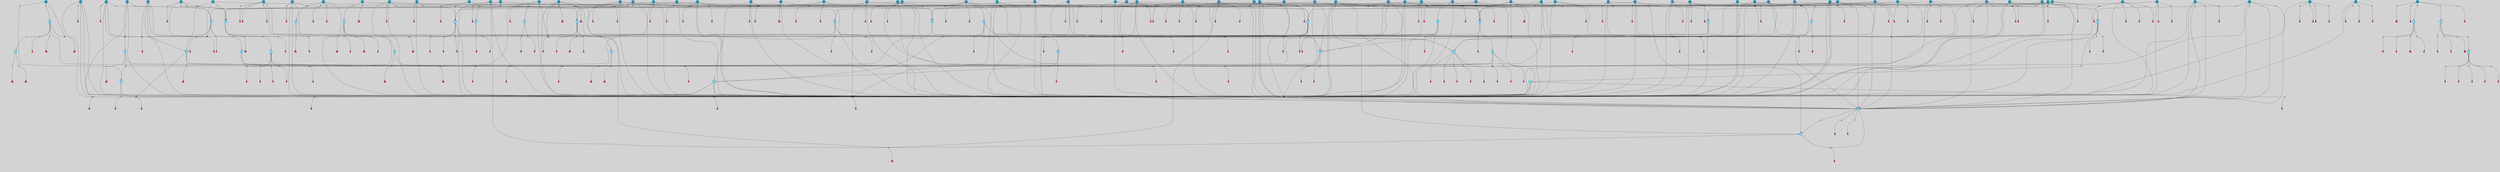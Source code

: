 // File exported with GEGELATI v1.3.1
// On the 2024-04-08 17:41:31
// With the File::TPGGraphDotExporter
digraph{
	graph[pad = "0.212, 0.055" bgcolor = lightgray]
	node[shape=circle style = filled label = ""]
		T3 [fillcolor="#66ddff"]
		T4 [fillcolor="#66ddff"]
		T7 [fillcolor="#66ddff"]
		T9 [fillcolor="#66ddff"]
		T11 [fillcolor="#66ddff"]
		T24 [fillcolor="#66ddff"]
		T27 [fillcolor="#66ddff"]
		T54 [fillcolor="#66ddff"]
		T95 [fillcolor="#66ddff"]
		T96 [fillcolor="#66ddff"]
		T111 [fillcolor="#66ddff"]
		T129 [fillcolor="#66ddff"]
		T159 [fillcolor="#66ddff"]
		T195 [fillcolor="#66ddff"]
		T212 [fillcolor="#66ddff"]
		T242 [fillcolor="#66ddff"]
		T280 [fillcolor="#1199bb"]
		T318 [fillcolor="#1199bb"]
		T323 [fillcolor="#66ddff"]
		T324 [fillcolor="#66ddff"]
		T325 [fillcolor="#66ddff"]
		T326 [fillcolor="#1199bb"]
		T327 [fillcolor="#66ddff"]
		T328 [fillcolor="#66ddff"]
		T329 [fillcolor="#66ddff"]
		T330 [fillcolor="#1199bb"]
		T404 [fillcolor="#66ddff"]
		T410 [fillcolor="#66ddff"]
		T421 [fillcolor="#1199bb"]
		T422 [fillcolor="#66ddff"]
		T434 [fillcolor="#66ddff"]
		T469 [fillcolor="#66ddff"]
		T480 [fillcolor="#1199bb"]
		T486 [fillcolor="#1199bb"]
		T488 [fillcolor="#66ddff"]
		T505 [fillcolor="#66ddff"]
		T515 [fillcolor="#1199bb"]
		T524 [fillcolor="#1199bb"]
		T525 [fillcolor="#1199bb"]
		T534 [fillcolor="#1199bb"]
		T536 [fillcolor="#1199bb"]
		T538 [fillcolor="#1199bb"]
		T539 [fillcolor="#66ddff"]
		T544 [fillcolor="#1199bb"]
		T552 [fillcolor="#66ddff"]
		T561 [fillcolor="#1199bb"]
		T587 [fillcolor="#66ddff"]
		T589 [fillcolor="#1199bb"]
		T596 [fillcolor="#1199bb"]
		T597 [fillcolor="#1199bb"]
		T601 [fillcolor="#1199bb"]
		T602 [fillcolor="#1199bb"]
		T605 [fillcolor="#66ddff"]
		T610 [fillcolor="#1199bb"]
		T631 [fillcolor="#1199bb"]
		T632 [fillcolor="#1199bb"]
		T634 [fillcolor="#1199bb"]
		T635 [fillcolor="#1199bb"]
		T636 [fillcolor="#1199bb"]
		T637 [fillcolor="#1199bb"]
		T638 [fillcolor="#1199bb"]
		T639 [fillcolor="#1199bb"]
		T642 [fillcolor="#1199bb"]
		T644 [fillcolor="#1199bb"]
		T645 [fillcolor="#1199bb"]
		T646 [fillcolor="#1199bb"]
		T647 [fillcolor="#1199bb"]
		T650 [fillcolor="#1199bb"]
		T651 [fillcolor="#66ddff"]
		T652 [fillcolor="#66ddff"]
		T653 [fillcolor="#66ddff"]
		T654 [fillcolor="#1199bb"]
		T655 [fillcolor="#1199bb"]
		T656 [fillcolor="#1199bb"]
		T657 [fillcolor="#1199bb"]
		T658 [fillcolor="#1199bb"]
		T659 [fillcolor="#1199bb"]
		T660 [fillcolor="#1199bb"]
		T661 [fillcolor="#1199bb"]
		T662 [fillcolor="#66ddff"]
		T664 [fillcolor="#1199bb"]
		T665 [fillcolor="#1199bb"]
		T666 [fillcolor="#1199bb"]
		T667 [fillcolor="#1199bb"]
		T671 [fillcolor="#1199bb"]
		T672 [fillcolor="#1199bb"]
		T690 [fillcolor="#1199bb"]
		T693 [fillcolor="#1199bb"]
		T694 [fillcolor="#1199bb"]
		T489 [fillcolor="#1199bb"]
		T695 [fillcolor="#1199bb"]
		T696 [fillcolor="#1199bb"]
		T697 [fillcolor="#1199bb"]
		T698 [fillcolor="#1199bb"]
		T699 [fillcolor="#1199bb"]
		T700 [fillcolor="#1199bb"]
		T701 [fillcolor="#1199bb"]
		T702 [fillcolor="#1199bb"]
		T703 [fillcolor="#1199bb"]
		T704 [fillcolor="#1199bb"]
		T705 [fillcolor="#1199bb"]
		T706 [fillcolor="#1199bb"]
		T707 [fillcolor="#1199bb"]
		T708 [fillcolor="#1199bb"]
		T709 [fillcolor="#1199bb"]
		T710 [fillcolor="#1199bb"]
		T711 [fillcolor="#1199bb"]
		T712 [fillcolor="#1199bb"]
		T713 [fillcolor="#1199bb"]
		T714 [fillcolor="#1199bb"]
		T715 [fillcolor="#1199bb"]
		T716 [fillcolor="#1199bb"]
		T717 [fillcolor="#1199bb"]
		P7887 [fillcolor="#cccccc" shape=point] //6|
		I7887 [shape=box style=invis label="6|1&2|6#1|7&#92;n10|7&2|0#1|5&#92;n9|4&0|1#2|2&#92;n8|6&0|0#1|0&#92;n"]
		P7887 -> I7887[style=invis]
		A5836 [fillcolor="#ff3366" shape=box margin=0.03 width=0 height=0 label="3"]
		T3 -> P7887 -> A5836
		P7888 [fillcolor="#cccccc" shape=point] //3|
		I7888 [shape=box style=invis label="7|6&2|4#0|2&#92;n10|3&2|7#1|4&#92;n11|6&0|4#0|1&#92;n7|1&0|0#2|6&#92;n7|6&0|3#2|6&#92;n4|0&2|6#0|1&#92;n4|4&2|5#0|2&#92;n4|6&0|4#2|7&#92;n10|0&2|3#1|5&#92;n2|6&0|5#0|2&#92;n1|0&2|3#0|7&#92;n1|6&2|0#0|5&#92;n6|2&0|1#0|7&#92;n9|2&0|3#2|7&#92;n5|3&0|6#0|6&#92;n1|7&2|5#2|3&#92;n8|1&2|7#0|6&#92;n1|0&2|5#2|1&#92;n7|1&2|2#2|5&#92;n7|4&2|6#0|3&#92;n"]
		P7888 -> I7888[style=invis]
		A5837 [fillcolor="#ff3366" shape=box margin=0.03 width=0 height=0 label="4"]
		T3 -> P7888 -> A5837
		P7889 [fillcolor="#cccccc" shape=point] //7|
		I7889 [shape=box style=invis label="0|2&2|4#2|6&#92;n5|3&0|6#0|1&#92;n4|7&2|6#0|5&#92;n7|6&0|7#0|5&#92;n10|7&2|2#1|1&#92;n"]
		P7889 -> I7889[style=invis]
		A5838 [fillcolor="#ff3366" shape=box margin=0.03 width=0 height=0 label="4"]
		T4 -> P7889 -> A5838
		P7890 [fillcolor="#cccccc" shape=point] //0|
		I7890 [shape=box style=invis label="2|5&0|1#0|6&#92;n6|1&2|2#2|7&#92;n8|0&0|3#1|4&#92;n4|3&2|5#2|4&#92;n8|1&2|4#0|0&#92;n6|6&0|1#2|6&#92;n11|7&2|4#2|5&#92;n6|2&2|4#0|2&#92;n8|5&2|4#2|4&#92;n2|1&2|1#2|2&#92;n2|7&2|5#2|6&#92;n9|7&0|5#0|4&#92;n1|2&0|5#2|6&#92;n4|2&2|3#2|7&#92;n3|3&2|1#0|2&#92;n"]
		P7890 -> I7890[style=invis]
		A5839 [fillcolor="#ff3366" shape=box margin=0.03 width=0 height=0 label="5"]
		T4 -> P7890 -> A5839
		P7891 [fillcolor="#cccccc" shape=point] //-3|
		I7891 [shape=box style=invis label="1|6&2|7#0|7&#92;n10|2&0|7#1|3&#92;n9|6&2|7#2|2&#92;n5|3&0|7#0|7&#92;n1|6&2|3#0|0&#92;n2|3&2|3#2|2&#92;n5|1&2|6#0|6&#92;n"]
		P7891 -> I7891[style=invis]
		A5840 [fillcolor="#ff3366" shape=box margin=0.03 width=0 height=0 label="7"]
		T7 -> P7891 -> A5840
		P7892 [fillcolor="#cccccc" shape=point] //5|
		I7892 [shape=box style=invis label="0|5&2|3#0|1&#92;n0|6&2|1#2|4&#92;n6|2&2|6#0|7&#92;n7|4&0|3#0|1&#92;n5|4&0|7#1|6&#92;n9|1&0|5#2|2&#92;n6|3&2|3#1|7&#92;n11|7&2|4#1|6&#92;n2|5&0|1#0|0&#92;n4|7&0|0#0|2&#92;n6|2&0|6#0|0&#92;n2|1&2|6#2|4&#92;n10|0&2|0#1|0&#92;n6|6&2|4#0|6&#92;n"]
		P7892 -> I7892[style=invis]
		A5841 [fillcolor="#ff3366" shape=box margin=0.03 width=0 height=0 label="8"]
		T7 -> P7892 -> A5841
		P7893 [fillcolor="#cccccc" shape=point] //-6|
		I7893 [shape=box style=invis label="11|1&0|7#2|0&#92;n10|4&0|1#1|0&#92;n4|3&2|4#2|1&#92;n0|5&2|0#0|0&#92;n6|1&0|0#0|3&#92;n8|2&2|0#0|4&#92;n11|4&2|0#1|6&#92;n7|0&2|6#2|3&#92;n5|3&2|6#2|0&#92;n2|0&2|0#0|4&#92;n"]
		P7893 -> I7893[style=invis]
		A5842 [fillcolor="#ff3366" shape=box margin=0.03 width=0 height=0 label="9"]
		T9 -> P7893 -> A5842
		P7894 [fillcolor="#cccccc" shape=point] //2|
		I7894 [shape=box style=invis label="6|3&2|7#1|4&#92;n8|6&0|0#2|5&#92;n2|1&0|2#0|3&#92;n8|7&0|6#0|4&#92;n2|1&2|0#0|1&#92;n0|0&2|2#2|3&#92;n6|6&0|7#2|1&#92;n6|1&0|7#2|6&#92;n5|4&2|7#0|4&#92;n0|3&0|4#2|0&#92;n11|0&2|0#2|5&#92;n4|5&2|5#2|4&#92;n5|7&0|6#0|4&#92;n9|7&2|5#0|3&#92;n5|4&2|1#0|3&#92;n5|3&0|1#1|7&#92;n0|4&0|3#2|5&#92;n"]
		P7894 -> I7894[style=invis]
		A5843 [fillcolor="#ff3366" shape=box margin=0.03 width=0 height=0 label="10"]
		T9 -> P7894 -> A5843
		P7895 [fillcolor="#cccccc" shape=point] //6|
		I7895 [shape=box style=invis label="3|0&2|7#2|2&#92;n3|2&0|4#2|5&#92;n5|1&0|2#1|0&#92;n8|7&0|1#2|0&#92;n8|5&0|3#0|6&#92;n0|2&0|2#2|3&#92;n1|5&2|5#0|5&#92;n5|6&0|6#0|7&#92;n6|7&0|0#2|6&#92;n1|2&2|3#0|0&#92;n7|7&2|3#0|4&#92;n0|7&2|7#0|6&#92;n1|0&2|2#2|7&#92;n4|4&0|1#0|0&#92;n"]
		P7895 -> I7895[style=invis]
		A5844 [fillcolor="#ff3366" shape=box margin=0.03 width=0 height=0 label="11"]
		T11 -> P7895 -> A5844
		P7896 [fillcolor="#cccccc" shape=point] //-4|
		I7896 [shape=box style=invis label="4|1&0|4#2|6&#92;n1|2&2|2#2|0&#92;n1|2&2|0#0|6&#92;n8|4&2|3#2|5&#92;n5|5&2|1#1|0&#92;n"]
		P7896 -> I7896[style=invis]
		A5845 [fillcolor="#ff3366" shape=box margin=0.03 width=0 height=0 label="12"]
		T11 -> P7896 -> A5845
		P7897 [fillcolor="#cccccc" shape=point] //-3|
		I7897 [shape=box style=invis label="8|1&2|3#0|5&#92;n0|6&0|5#0|5&#92;n3|7&2|1#0|6&#92;n3|5&0|1#0|0&#92;n9|5&2|0#0|4&#92;n3|5&0|2#0|3&#92;n10|6&2|4#1|0&#92;n9|4&2|7#2|6&#92;n1|7&2|5#2|2&#92;n"]
		P7897 -> I7897[style=invis]
		A5846 [fillcolor="#ff3366" shape=box margin=0.03 width=0 height=0 label="5"]
		T4 -> P7897 -> A5846
		P7898 [fillcolor="#cccccc" shape=point] //1|
		I7898 [shape=box style=invis label="5|1&0|6#2|7&#92;n2|4&0|4#2|2&#92;n0|6&0|5#0|4&#92;n10|6&2|5#1|6&#92;n9|3&0|1#1|7&#92;n10|3&2|2#1|0&#92;n5|0&0|0#2|1&#92;n11|3&2|3#1|5&#92;n10|3&0|1#1|0&#92;n2|4&0|1#0|1&#92;n0|2&0|3#2|4&#92;n9|2&2|1#2|5&#92;n11|7&2|6#2|6&#92;n"]
		P7898 -> I7898[style=invis]
		T24 -> P7898 -> T7
		P7899 [fillcolor="#cccccc" shape=point] //5|
		I7899 [shape=box style=invis label="3|0&2|0#0|1&#92;n3|0&0|7#0|1&#92;n5|3&0|2#2|6&#92;n4|4&2|4#2|6&#92;n11|2&0|7#1|6&#92;n2|7&2|2#2|5&#92;n9|3&2|6#2|7&#92;n7|7&0|0#0|4&#92;n6|1&2|4#2|3&#92;n5|4&2|0#1|6&#92;n1|3&0|7#0|4&#92;n"]
		P7899 -> I7899[style=invis]
		A5847 [fillcolor="#ff3366" shape=box margin=0.03 width=0 height=0 label="7"]
		T24 -> P7899 -> A5847
		P7900 [fillcolor="#cccccc" shape=point] //-2|
		I7900 [shape=box style=invis label="4|1&0|4#0|3&#92;n4|2&0|5#2|0&#92;n5|5&2|6#0|5&#92;n1|4&0|1#0|2&#92;n6|3&2|7#1|5&#92;n0|4&2|0#0|3&#92;n8|5&2|5#1|2&#92;n10|7&2|7#1|1&#92;n3|4&0|0#2|1&#92;n3|6&2|5#2|5&#92;n8|3&0|1#0|7&#92;n10|0&2|7#1|3&#92;n4|1&2|4#0|1&#92;n9|3&2|0#0|4&#92;n3|6&2|0#0|4&#92;n1|2&0|6#2|1&#92;n4|0&2|1#2|2&#92;n"]
		P7900 -> I7900[style=invis]
		A5848 [fillcolor="#ff3366" shape=box margin=0.03 width=0 height=0 label="14"]
		T24 -> P7900 -> A5848
		P7901 [fillcolor="#cccccc" shape=point] //2|
		I7901 [shape=box style=invis label="9|1&2|3#0|1&#92;n5|2&2|0#2|4&#92;n3|6&2|5#2|7&#92;n7|0&2|5#0|4&#92;n1|2&0|3#0|5&#92;n7|3&2|7#0|0&#92;n"]
		P7901 -> I7901[style=invis]
		A5849 [fillcolor="#ff3366" shape=box margin=0.03 width=0 height=0 label="2"]
		T27 -> P7901 -> A5849
		P7902 [fillcolor="#cccccc" shape=point] //-6|
		I7902 [shape=box style=invis label="7|5&0|4#0|4&#92;n11|0&2|5#2|1&#92;n"]
		P7902 -> I7902[style=invis]
		A5850 [fillcolor="#ff3366" shape=box margin=0.03 width=0 height=0 label="3"]
		T27 -> P7902 -> A5850
		T27 -> P7888
		T27 -> P7890
		P7903 [fillcolor="#cccccc" shape=point] //0|
		I7903 [shape=box style=invis label="4|0&0|3#2|7&#92;n10|2&0|3#1|7&#92;n3|5&0|2#0|3&#92;n4|5&0|0#2|1&#92;n10|7&2|0#1|2&#92;n5|3&2|3#1|6&#92;n9|5&2|0#0|4&#92;n5|4&2|7#0|2&#92;n10|3&2|7#1|4&#92;n7|2&0|1#2|6&#92;n8|6&0|5#0|5&#92;n8|7&2|3#0|5&#92;n2|6&2|4#0|0&#92;n"]
		P7903 -> I7903[style=invis]
		A5851 [fillcolor="#ff3366" shape=box margin=0.03 width=0 height=0 label="5"]
		T27 -> P7903 -> A5851
		P7904 [fillcolor="#cccccc" shape=point] //8|
		I7904 [shape=box style=invis label="9|0&0|1#2|0&#92;n10|1&2|5#1|4&#92;n8|2&2|6#0|4&#92;n2|4&2|5#2|3&#92;n4|2&2|2#0|2&#92;n7|5&0|2#0|0&#92;n8|2&2|1#1|3&#92;n8|7&0|7#2|1&#92;n1|1&0|0#0|7&#92;n5|6&2|5#1|0&#92;n6|6&2|5#0|0&#92;n11|4&0|3#2|6&#92;n4|2&2|4#0|7&#92;n5|6&0|1#2|0&#92;n11|3&0|2#0|7&#92;n"]
		P7904 -> I7904[style=invis]
		A5852 [fillcolor="#ff3366" shape=box margin=0.03 width=0 height=0 label="6"]
		T54 -> P7904 -> A5852
		T54 -> P7899
		P7905 [fillcolor="#cccccc" shape=point] //-10|
		I7905 [shape=box style=invis label="3|6&0|0#0|4&#92;n4|1&2|4#0|1&#92;n5|1&0|1#0|4&#92;n5|5&2|6#0|5&#92;n6|5&0|6#0|3&#92;n11|1&2|0#0|1&#92;n0|7&2|0#0|3&#92;n1|2&0|6#0|1&#92;n8|0&0|4#2|0&#92;n0|4&0|7#2|7&#92;n7|0&2|7#1|3&#92;n3|1&0|5#2|5&#92;n5|1&0|4#0|3&#92;n2|2&0|2#0|0&#92;n8|3&0|1#0|7&#92;n3|0&0|3#0|5&#92;n7|2&0|5#2|0&#92;n6|3&2|7#1|5&#92;n4|7&2|7#2|1&#92;n"]
		P7905 -> I7905[style=invis]
		A5853 [fillcolor="#ff3366" shape=box margin=0.03 width=0 height=0 label="14"]
		T54 -> P7905 -> A5853
		T54 -> P7892
		P7906 [fillcolor="#cccccc" shape=point] //4|
		I7906 [shape=box style=invis label="4|3&0|6#0|3&#92;n5|7&2|3#2|2&#92;n5|6&0|7#1|2&#92;n1|4&2|6#0|3&#92;n8|4&2|1#2|5&#92;n9|5&2|4#1|4&#92;n2|4&0|5#0|7&#92;n10|0&0|6#1|3&#92;n3|0&0|6#0|2&#92;n2|7&2|7#2|6&#92;n5|2&0|5#1|5&#92;n10|4&2|5#1|7&#92;n4|0&0|4#2|4&#92;n11|1&0|4#2|6&#92;n10|6&2|0#1|4&#92;n9|7&0|3#1|4&#92;n4|5&2|7#0|6&#92;n11|5&2|6#2|3&#92;n0|3&0|5#0|1&#92;n"]
		P7906 -> I7906[style=invis]
		A5854 [fillcolor="#ff3366" shape=box margin=0.03 width=0 height=0 label="13"]
		T95 -> P7906 -> A5854
		P7907 [fillcolor="#cccccc" shape=point] //8|
		I7907 [shape=box style=invis label="9|7&0|5#2|5&#92;n3|3&2|3#0|2&#92;n9|5&2|2#1|0&#92;n2|3&0|6#0|3&#92;n4|4&2|5#2|7&#92;n11|3&2|0#1|5&#92;n6|6&2|1#2|2&#92;n4|6&0|1#2|2&#92;n2|5&2|7#2|2&#92;n7|7&2|2#2|3&#92;n6|5&0|3#2|6&#92;n6|7&0|6#0|2&#92;n"]
		P7907 -> I7907[style=invis]
		A5855 [fillcolor="#ff3366" shape=box margin=0.03 width=0 height=0 label="14"]
		T95 -> P7907 -> A5855
		P7908 [fillcolor="#cccccc" shape=point] //2|
		I7908 [shape=box style=invis label="4|1&0|4#2|6&#92;n5|5&2|1#1|0&#92;n1|0&2|0#0|6&#92;n8|4&2|3#2|5&#92;n"]
		P7908 -> I7908[style=invis]
		T95 -> P7908 -> T11
		P7909 [fillcolor="#cccccc" shape=point] //-9|
		I7909 [shape=box style=invis label="2|0&2|0#2|1&#92;n4|4&2|4#2|6&#92;n9|1&0|3#1|7&#92;n5|3&0|2#2|6&#92;n2|7&2|2#2|5&#92;n5|4&2|0#1|6&#92;n3|0&0|7#0|1&#92;n1|3&0|7#0|4&#92;n11|6&2|2#0|7&#92;n7|7&0|0#0|4&#92;n11|0&0|7#1|6&#92;n9|3&2|6#2|7&#92;n"]
		P7909 -> I7909[style=invis]
		A5856 [fillcolor="#ff3366" shape=box margin=0.03 width=0 height=0 label="7"]
		T95 -> P7909 -> A5856
		P7910 [fillcolor="#cccccc" shape=point] //-8|
		I7910 [shape=box style=invis label="7|5&0|4#2|4&#92;n"]
		P7910 -> I7910[style=invis]
		A5857 [fillcolor="#ff3366" shape=box margin=0.03 width=0 height=0 label="3"]
		T95 -> P7910 -> A5857
		P7911 [fillcolor="#cccccc" shape=point] //6|
		I7911 [shape=box style=invis label="0|5&2|3#0|1&#92;n0|6&2|1#2|4&#92;n9|1&0|5#2|2&#92;n7|4&0|3#0|1&#92;n5|4&0|7#1|6&#92;n2|5&0|1#0|0&#92;n6|3&2|3#1|7&#92;n11|7&2|4#1|6&#92;n6|2&2|6#0|1&#92;n4|7&0|0#0|2&#92;n6|2&0|6#0|0&#92;n9|1&2|6#2|4&#92;n10|0&2|0#1|0&#92;n6|6&2|4#0|6&#92;n"]
		P7911 -> I7911[style=invis]
		A5858 [fillcolor="#ff3366" shape=box margin=0.03 width=0 height=0 label="8"]
		T96 -> P7911 -> A5858
		P7912 [fillcolor="#cccccc" shape=point] //5|
		I7912 [shape=box style=invis label="10|4&0|1#1|0&#92;n4|3&2|4#2|1&#92;n2|0&2|0#0|4&#92;n6|1&0|0#0|3&#92;n8|2&2|0#0|4&#92;n0|0&0|0#0|0&#92;n11|4&2|0#1|6&#92;n7|0&2|6#2|3&#92;n5|3&2|6#2|0&#92;n0|0&2|0#0|0&#92;n"]
		P7912 -> I7912[style=invis]
		A5859 [fillcolor="#ff3366" shape=box margin=0.03 width=0 height=0 label="9"]
		T96 -> P7912 -> A5859
		T96 -> P7887
		P7913 [fillcolor="#cccccc" shape=point] //1|
		I7913 [shape=box style=invis label="5|4&0|7#1|6&#92;n0|6&2|1#2|4&#92;n7|4&0|3#0|1&#92;n0|5&2|3#0|1&#92;n9|1&0|5#2|2&#92;n6|3&2|3#1|7&#92;n11|7&2|4#1|6&#92;n2|5&0|1#0|0&#92;n7|5&2|3#1|1&#92;n4|7&0|0#0|2&#92;n6|2&0|6#0|0&#92;n2|1&2|6#2|4&#92;n10|0&2|7#1|0&#92;n6|6&2|4#0|6&#92;n"]
		P7913 -> I7913[style=invis]
		A5860 [fillcolor="#ff3366" shape=box margin=0.03 width=0 height=0 label="8"]
		T96 -> P7913 -> A5860
		T96 -> P7897
		P7914 [fillcolor="#cccccc" shape=point] //-5|
		I7914 [shape=box style=invis label="0|0&2|3#0|2&#92;n10|5&0|6#1|3&#92;n7|3&0|6#2|3&#92;n3|4&0|6#0|6&#92;n10|5&0|2#1|1&#92;n5|0&0|1#0|3&#92;n6|6&2|5#1|5&#92;n7|4&0|2#1|7&#92;n5|7&0|1#2|5&#92;n1|5&0|0#0|3&#92;n7|5&2|1#2|6&#92;n9|0&0|2#0|0&#92;n4|0&2|4#0|0&#92;n4|6&0|0#2|3&#92;n3|1&0|6#2|5&#92;n7|7&2|1#2|3&#92;n9|4&2|2#0|6&#92;n"]
		P7914 -> I7914[style=invis]
		T111 -> P7914 -> T9
		P7915 [fillcolor="#cccccc" shape=point] //7|
		I7915 [shape=box style=invis label="7|4&2|1#2|0&#92;n4|1&2|4#2|3&#92;n5|0&2|0#2|2&#92;n6|1&2|4#2|6&#92;n"]
		P7915 -> I7915[style=invis]
		A5861 [fillcolor="#ff3366" shape=box margin=0.03 width=0 height=0 label="9"]
		T111 -> P7915 -> A5861
		P7916 [fillcolor="#cccccc" shape=point] //2|
		I7916 [shape=box style=invis label="3|0&2|0#0|1&#92;n11|2&0|7#1|6&#92;n8|7&2|4#0|5&#92;n5|3&0|2#2|6&#92;n4|4&2|4#2|6&#92;n3|0&0|7#0|1&#92;n2|7&2|2#2|5&#92;n9|3&2|6#2|7&#92;n7|7&0|0#0|4&#92;n6|1&2|4#1|3&#92;n5|4&2|0#1|6&#92;n1|3&0|7#0|4&#92;n"]
		P7916 -> I7916[style=invis]
		A5862 [fillcolor="#ff3366" shape=box margin=0.03 width=0 height=0 label="7"]
		T111 -> P7916 -> A5862
		T111 -> P7893
		T129 -> P7904
		T129 -> P7899
		P7917 [fillcolor="#cccccc" shape=point] //10|
		I7917 [shape=box style=invis label="4|5&2|7#2|1&#92;n1|7&2|3#0|6&#92;n3|5&2|2#0|3&#92;n10|3&0|7#1|4&#92;n7|1&0|4#2|6&#92;n10|2&0|3#1|7&#92;n9|5&2|0#0|4&#92;n4|0&0|3#2|7&#92;n11|4&2|6#1|2&#92;n5|4&2|7#0|2&#92;n2|6&2|4#0|0&#92;n6|5&0|7#2|1&#92;n5|3&2|3#1|6&#92;n10|7&2|0#1|2&#92;n"]
		P7917 -> I7917[style=invis]
		A5863 [fillcolor="#ff3366" shape=box margin=0.03 width=0 height=0 label="5"]
		T129 -> P7917 -> A5863
		P7918 [fillcolor="#cccccc" shape=point] //5|
		I7918 [shape=box style=invis label="9|4&2|3#1|3&#92;n0|4&2|4#0|5&#92;n6|1&2|6#2|5&#92;n4|0&0|5#2|0&#92;n"]
		P7918 -> I7918[style=invis]
		A5864 [fillcolor="#ff3366" shape=box margin=0.03 width=0 height=0 label="7"]
		T129 -> P7918 -> A5864
		P7919 [fillcolor="#cccccc" shape=point] //6|
		I7919 [shape=box style=invis label="9|4&2|7#0|6&#92;n8|4&0|1#1|0&#92;n1|3&0|0#2|1&#92;n2|4&0|6#2|2&#92;n5|1&2|5#0|7&#92;n3|0&0|3#2|6&#92;n2|2&2|6#0|2&#92;n8|4&0|4#2|2&#92;n5|1&2|4#0|3&#92;n9|4&0|6#0|6&#92;n5|0&2|2#1|5&#92;n11|7&0|0#1|1&#92;n0|4&0|3#0|3&#92;n7|7&2|4#2|5&#92;n1|5&0|1#2|1&#92;n"]
		P7919 -> I7919[style=invis]
		A5865 [fillcolor="#ff3366" shape=box margin=0.03 width=0 height=0 label="1"]
		T129 -> P7919 -> A5865
		P7920 [fillcolor="#cccccc" shape=point] //7|
		I7920 [shape=box style=invis label="7|0&2|1#2|0&#92;n9|7&2|1#1|7&#92;n8|2&0|1#1|0&#92;n6|6&0|2#1|1&#92;n2|2&0|5#0|0&#92;n5|7&0|0#2|1&#92;n5|1&2|5#1|5&#92;n4|7&2|4#2|3&#92;n10|5&2|2#1|5&#92;n1|3&2|2#2|0&#92;n10|2&2|6#1|5&#92;n"]
		P7920 -> I7920[style=invis]
		A5866 [fillcolor="#ff3366" shape=box margin=0.03 width=0 height=0 label="1"]
		T159 -> P7920 -> A5866
		P7921 [fillcolor="#cccccc" shape=point] //7|
		I7921 [shape=box style=invis label="7|4&2|7#0|4&#92;n4|6&0|1#2|5&#92;n2|1&2|3#0|0&#92;n4|3&2|0#0|1&#92;n0|0&2|7#2|7&#92;n7|7&0|5#2|3&#92;n5|0&2|1#2|2&#92;n10|0&0|4#1|2&#92;n4|4&0|7#0|0&#92;n6|7&0|2#0|1&#92;n1|4&2|5#0|4&#92;n"]
		P7921 -> I7921[style=invis]
		A5867 [fillcolor="#ff3366" shape=box margin=0.03 width=0 height=0 label="0"]
		T159 -> P7921 -> A5867
		P7922 [fillcolor="#cccccc" shape=point] //5|
		I7922 [shape=box style=invis label="0|5&2|3#0|1&#92;n0|6&2|1#2|4&#92;n6|2&2|6#0|7&#92;n9|0&2|7#1|1&#92;n7|4&0|3#0|1&#92;n11|7&2|4#1|6&#92;n9|1&0|5#2|2&#92;n5|4&0|7#1|6&#92;n2|5&0|1#0|0&#92;n4|7&0|0#0|2&#92;n6|2&0|6#0|0&#92;n2|1&2|6#2|4&#92;n10|0&0|0#1|0&#92;n6|6&2|4#0|6&#92;n"]
		P7922 -> I7922[style=invis]
		T159 -> P7922 -> T129
		P7923 [fillcolor="#cccccc" shape=point] //5|
		I7923 [shape=box style=invis label="3|0&2|0#2|1&#92;n3|0&0|7#0|1&#92;n5|3&0|2#2|6&#92;n4|4&2|4#2|6&#92;n5|4&2|0#1|6&#92;n2|7&2|2#2|5&#92;n1|3&0|7#0|4&#92;n11|6&2|2#0|7&#92;n7|7&0|0#0|4&#92;n6|1&2|4#2|3&#92;n11|0&0|7#1|6&#92;n9|3&2|6#2|7&#92;n"]
		P7923 -> I7923[style=invis]
		A5868 [fillcolor="#ff3366" shape=box margin=0.03 width=0 height=0 label="7"]
		T195 -> P7923 -> A5868
		P7924 [fillcolor="#cccccc" shape=point] //4|
		I7924 [shape=box style=invis label="7|1&0|6#0|1&#92;n6|7&2|7#1|7&#92;n10|1&2|1#1|1&#92;n9|6&2|2#1|4&#92;n4|7&0|4#2|2&#92;n9|6&0|5#1|1&#92;n10|0&2|6#1|6&#92;n5|1&0|1#2|3&#92;n10|1&0|5#1|0&#92;n3|4&2|3#0|0&#92;n8|2&0|5#2|4&#92;n1|6&2|0#0|0&#92;n2|3&0|1#2|6&#92;n5|2&2|2#1|6&#92;n2|2&0|1#2|1&#92;n3|1&2|7#0|3&#92;n6|7&2|3#0|4&#92;n"]
		P7924 -> I7924[style=invis]
		A5869 [fillcolor="#ff3366" shape=box margin=0.03 width=0 height=0 label="10"]
		T195 -> P7924 -> A5869
		P7925 [fillcolor="#cccccc" shape=point] //-4|
		I7925 [shape=box style=invis label="0|4&0|0#2|7&#92;n8|5&2|4#2|4&#92;n4|3&2|5#2|4&#92;n11|7&2|2#2|5&#92;n6|5&2|2#2|7&#92;n3|2&0|7#0|7&#92;n3|3&2|1#0|3&#92;n2|6&0|3#2|5&#92;n0|1&2|6#2|2&#92;n8|2&0|0#1|6&#92;n0|7&0|5#0|4&#92;n9|5&0|3#2|7&#92;n2|7&2|5#2|6&#92;n9|0&2|0#0|1&#92;n1|2&2|4#0|2&#92;n"]
		P7925 -> I7925[style=invis]
		T195 -> P7925 -> T27
		T195 -> P7921
		P7926 [fillcolor="#cccccc" shape=point] //6|
		I7926 [shape=box style=invis label="9|4&2|7#0|6&#92;n8|4&0|1#1|0&#92;n1|3&0|0#2|1&#92;n2|4&0|6#2|2&#92;n5|1&2|5#0|7&#92;n3|0&0|3#2|6&#92;n2|2&2|6#0|2&#92;n8|4&0|4#2|2&#92;n5|1&2|4#0|3&#92;n9|4&0|6#0|6&#92;n5|0&2|2#1|5&#92;n11|7&0|0#1|1&#92;n0|4&0|3#0|3&#92;n7|7&2|4#2|5&#92;n1|5&0|1#2|1&#92;n"]
		P7926 -> I7926[style=invis]
		A5870 [fillcolor="#ff3366" shape=box margin=0.03 width=0 height=0 label="1"]
		T212 -> P7926 -> A5870
		P7927 [fillcolor="#cccccc" shape=point] //5|
		I7927 [shape=box style=invis label="9|4&2|3#1|3&#92;n0|4&2|4#0|5&#92;n6|1&2|6#2|5&#92;n4|0&0|5#2|0&#92;n"]
		P7927 -> I7927[style=invis]
		A5871 [fillcolor="#ff3366" shape=box margin=0.03 width=0 height=0 label="7"]
		T212 -> P7927 -> A5871
		P7928 [fillcolor="#cccccc" shape=point] //5|
		I7928 [shape=box style=invis label="3|0&2|0#0|1&#92;n3|0&0|7#0|1&#92;n5|3&0|2#2|6&#92;n4|4&2|4#2|6&#92;n11|2&0|7#1|6&#92;n2|7&2|2#2|5&#92;n9|3&2|6#2|7&#92;n7|7&0|0#0|4&#92;n6|1&2|4#2|3&#92;n5|4&2|0#1|6&#92;n1|3&0|7#0|4&#92;n"]
		P7928 -> I7928[style=invis]
		A5872 [fillcolor="#ff3366" shape=box margin=0.03 width=0 height=0 label="7"]
		T212 -> P7928 -> A5872
		P7929 [fillcolor="#cccccc" shape=point] //8|
		I7929 [shape=box style=invis label="9|0&0|1#2|0&#92;n10|1&2|5#1|4&#92;n8|2&2|6#0|4&#92;n2|4&2|5#2|3&#92;n4|2&2|2#0|2&#92;n7|5&0|2#0|0&#92;n8|2&2|1#1|3&#92;n8|7&0|7#2|1&#92;n1|1&0|0#0|7&#92;n5|6&2|5#1|0&#92;n6|6&2|5#0|0&#92;n11|4&0|3#2|6&#92;n4|2&2|4#0|7&#92;n5|6&0|1#2|0&#92;n11|3&0|2#0|7&#92;n"]
		P7929 -> I7929[style=invis]
		A5873 [fillcolor="#ff3366" shape=box margin=0.03 width=0 height=0 label="6"]
		T212 -> P7929 -> A5873
		P7930 [fillcolor="#cccccc" shape=point] //10|
		I7930 [shape=box style=invis label="4|5&2|7#2|1&#92;n1|7&2|3#0|6&#92;n3|5&2|2#0|3&#92;n10|3&0|7#1|4&#92;n7|1&0|4#2|6&#92;n10|2&0|3#1|7&#92;n9|5&2|0#0|4&#92;n4|0&0|3#2|7&#92;n11|4&2|6#1|2&#92;n5|4&2|7#0|2&#92;n2|6&2|4#0|0&#92;n6|5&0|7#2|1&#92;n5|3&2|3#1|6&#92;n10|7&2|0#1|2&#92;n"]
		P7930 -> I7930[style=invis]
		A5874 [fillcolor="#ff3366" shape=box margin=0.03 width=0 height=0 label="5"]
		T212 -> P7930 -> A5874
		P7931 [fillcolor="#cccccc" shape=point] //5|
		I7931 [shape=box style=invis label="1|6&2|7#0|7&#92;n9|2&2|7#2|2&#92;n10|2&0|7#1|3&#92;n5|3&0|7#0|7&#92;n7|0&2|7#2|2&#92;n1|6&2|3#0|0&#92;n2|3&2|3#2|2&#92;n"]
		P7931 -> I7931[style=invis]
		A5875 [fillcolor="#ff3366" shape=box margin=0.03 width=0 height=0 label="7"]
		T242 -> P7931 -> A5875
		P7932 [fillcolor="#cccccc" shape=point] //-8|
		I7932 [shape=box style=invis label="7|5&0|2#2|1&#92;n1|0&2|6#0|0&#92;n7|1&2|6#1|1&#92;n8|7&0|3#1|6&#92;n3|7&2|3#2|4&#92;n"]
		P7932 -> I7932[style=invis]
		A5876 [fillcolor="#ff3366" shape=box margin=0.03 width=0 height=0 label="2"]
		T242 -> P7932 -> A5876
		P7933 [fillcolor="#cccccc" shape=point] //-3|
		I7933 [shape=box style=invis label="1|1&2|1#0|1&#92;n1|4&0|0#2|4&#92;n11|0&2|3#0|2&#92;n11|6&0|4#0|1&#92;n5|2&0|6#1|5&#92;n3|7&2|6#2|7&#92;n7|7&0|1#2|1&#92;n9|5&2|2#2|0&#92;n6|5&2|6#1|4&#92;n0|7&0|5#2|4&#92;n8|1&0|0#2|3&#92;n0|5&0|3#0|5&#92;n2|0&2|4#0|5&#92;n7|5&2|7#1|3&#92;n8|3&0|0#1|2&#92;n"]
		P7933 -> I7933[style=invis]
		A5877 [fillcolor="#ff3366" shape=box margin=0.03 width=0 height=0 label="1"]
		T242 -> P7933 -> A5877
		T280 -> P7906
		P7934 [fillcolor="#cccccc" shape=point] //1|
		I7934 [shape=box style=invis label="0|4&0|1#0|1&#92;n10|5&2|5#1|6&#92;n7|7&2|5#2|2&#92;n9|5&0|7#2|7&#92;n8|4&0|3#2|7&#92;n11|0&2|3#0|5&#92;n7|0&0|0#0|1&#92;n4|2&0|4#0|5&#92;n5|1&0|6#2|7&#92;n11|3&0|7#1|3&#92;n"]
		P7934 -> I7934[style=invis]
		T280 -> P7934 -> T7
		P7935 [fillcolor="#cccccc" shape=point] //-3|
		I7935 [shape=box style=invis label="4|5&0|0#0|0&#92;n4|7&0|0#0|2&#92;n0|6&2|1#2|4&#92;n9|1&0|5#2|2&#92;n10|0&2|0#1|0&#92;n6|6&2|4#0|6&#92;n2|5&0|1#0|0&#92;n6|3&2|3#1|7&#92;n11|7&2|4#1|6&#92;n6|2&2|6#0|1&#92;n6|2&0|0#0|0&#92;n9|1&2|6#2|4&#92;n10|4&0|3#1|1&#92;n5|4&2|7#1|6&#92;n"]
		P7935 -> I7935[style=invis]
		T280 -> P7935 -> T95
		P7936 [fillcolor="#cccccc" shape=point] //5|
		I7936 [shape=box style=invis label="11|7&2|0#1|7&#92;n1|5&2|4#2|4&#92;n4|3&0|1#0|5&#92;n1|6&0|0#0|4&#92;n8|6&2|4#0|0&#92;n4|0&2|0#0|5&#92;n10|4&2|0#1|0&#92;n4|4&0|5#0|1&#92;n0|7&2|1#0|5&#92;n0|6&2|3#2|0&#92;n9|6&2|5#1|3&#92;n"]
		P7936 -> I7936[style=invis]
		T318 -> P7936 -> T195
		P7937 [fillcolor="#cccccc" shape=point] //-9|
		I7937 [shape=box style=invis label="4|7&2|6#0|5&#92;n11|3&0|2#2|6&#92;n10|2&2|4#1|6&#92;n3|0&2|6#2|7&#92;n4|3&0|5#0|7&#92;n2|3&0|7#0|7&#92;n10|6&0|7#1|5&#92;n10|1&2|2#1|1&#92;n1|7&0|3#2|6&#92;n"]
		P7937 -> I7937[style=invis]
		A5878 [fillcolor="#ff3366" shape=box margin=0.03 width=0 height=0 label="4"]
		T318 -> P7937 -> A5878
		P7938 [fillcolor="#cccccc" shape=point] //7|
		I7938 [shape=box style=invis label="7|2&0|4#1|3&#92;n7|7&0|0#0|4&#92;n4|4&2|4#2|6&#92;n2|3&2|2#2|5&#92;n8|0&0|2#2|1&#92;n9|3&2|6#2|7&#92;n6|4&2|4#2|3&#92;n3|3&2|0#0|1&#92;n6|4&2|0#1|6&#92;n5|3&0|7#0|4&#92;n"]
		P7938 -> I7938[style=invis]
		A5879 [fillcolor="#ff3366" shape=box margin=0.03 width=0 height=0 label="7"]
		T318 -> P7938 -> A5879
		P7939 [fillcolor="#cccccc" shape=point] //-6|
		I7939 [shape=box style=invis label="9|0&2|0#0|1&#92;n3|2&0|2#0|3&#92;n5|4&0|5#1|7&#92;n2|1&0|4#0|3&#92;n9|2&2|0#2|4&#92;n7|6&0|4#0|2&#92;n2|3&0|6#2|6&#92;n1|2&0|3#2|0&#92;n"]
		P7939 -> I7939[style=invis]
		T318 -> P7939 -> T54
		P7940 [fillcolor="#cccccc" shape=point] //-2|
		I7940 [shape=box style=invis label="1|3&0|2#0|7&#92;n6|1&0|7#0|0&#92;n6|1&2|4#1|7&#92;n3|0&2|3#0|3&#92;n0|2&0|7#2|6&#92;n"]
		P7940 -> I7940[style=invis]
		T318 -> P7940 -> T195
		P7941 [fillcolor="#cccccc" shape=point] //-9|
		I7941 [shape=box style=invis label="2|0&2|0#2|1&#92;n4|4&2|4#2|6&#92;n9|1&0|3#1|7&#92;n5|3&0|2#2|6&#92;n2|7&2|2#2|5&#92;n5|4&2|0#1|6&#92;n3|0&0|7#0|1&#92;n1|3&0|7#0|4&#92;n11|6&2|2#0|7&#92;n7|7&0|0#0|4&#92;n11|0&0|7#1|6&#92;n9|3&2|6#2|7&#92;n"]
		P7941 -> I7941[style=invis]
		A5880 [fillcolor="#ff3366" shape=box margin=0.03 width=0 height=0 label="7"]
		T323 -> P7941 -> A5880
		P7942 [fillcolor="#cccccc" shape=point] //-4|
		I7942 [shape=box style=invis label="4|1&0|4#2|6&#92;n1|2&2|2#2|0&#92;n1|2&2|0#0|6&#92;n8|4&2|3#2|5&#92;n5|5&2|1#1|0&#92;n"]
		P7942 -> I7942[style=invis]
		A5881 [fillcolor="#ff3366" shape=box margin=0.03 width=0 height=0 label="12"]
		T324 -> P7942 -> A5881
		P7943 [fillcolor="#cccccc" shape=point] //8|
		I7943 [shape=box style=invis label="9|7&0|5#2|5&#92;n3|3&2|3#0|2&#92;n9|5&2|2#1|0&#92;n2|3&0|6#0|3&#92;n4|4&2|5#2|7&#92;n11|3&2|0#1|5&#92;n6|6&2|1#2|2&#92;n4|6&0|1#2|2&#92;n2|5&2|7#2|2&#92;n7|7&2|2#2|3&#92;n6|5&0|3#2|6&#92;n6|7&0|6#0|2&#92;n"]
		P7943 -> I7943[style=invis]
		A5882 [fillcolor="#ff3366" shape=box margin=0.03 width=0 height=0 label="14"]
		T323 -> P7943 -> A5882
		P7944 [fillcolor="#cccccc" shape=point] //-8|
		I7944 [shape=box style=invis label="7|5&0|4#2|4&#92;n"]
		P7944 -> I7944[style=invis]
		A5883 [fillcolor="#ff3366" shape=box margin=0.03 width=0 height=0 label="3"]
		T323 -> P7944 -> A5883
		P7945 [fillcolor="#cccccc" shape=point] //4|
		I7945 [shape=box style=invis label="4|3&0|6#0|3&#92;n5|7&2|3#2|2&#92;n5|6&0|7#1|2&#92;n1|4&2|6#0|3&#92;n8|4&2|1#2|5&#92;n9|5&2|4#1|4&#92;n2|4&0|5#0|7&#92;n10|0&0|6#1|3&#92;n3|0&0|6#0|2&#92;n2|7&2|7#2|6&#92;n5|2&0|5#1|5&#92;n10|4&2|5#1|7&#92;n4|0&0|4#2|4&#92;n11|1&0|4#2|6&#92;n10|6&2|0#1|4&#92;n9|7&0|3#1|4&#92;n4|5&2|7#0|6&#92;n11|5&2|6#2|3&#92;n0|3&0|5#0|1&#92;n"]
		P7945 -> I7945[style=invis]
		A5884 [fillcolor="#ff3366" shape=box margin=0.03 width=0 height=0 label="13"]
		T323 -> P7945 -> A5884
		P7946 [fillcolor="#cccccc" shape=point] //-3|
		I7946 [shape=box style=invis label="4|5&0|0#0|0&#92;n4|7&0|0#0|2&#92;n0|6&2|1#2|4&#92;n9|1&0|5#2|2&#92;n10|0&2|0#1|0&#92;n6|6&2|4#0|6&#92;n2|5&0|1#0|0&#92;n6|3&2|3#1|7&#92;n11|7&2|4#1|6&#92;n6|2&2|6#0|1&#92;n6|2&0|0#0|0&#92;n9|1&2|6#2|4&#92;n10|4&0|3#1|1&#92;n5|4&2|7#1|6&#92;n"]
		P7946 -> I7946[style=invis]
		T326 -> P7946 -> T323
		P7947 [fillcolor="#cccccc" shape=point] //2|
		I7947 [shape=box style=invis label="4|1&0|4#2|6&#92;n5|5&2|1#1|0&#92;n1|0&2|0#0|6&#92;n8|4&2|3#2|5&#92;n"]
		P7947 -> I7947[style=invis]
		T323 -> P7947 -> T324
		P7948 [fillcolor="#cccccc" shape=point] //5|
		I7948 [shape=box style=invis label="0|5&2|3#0|1&#92;n0|6&2|1#2|4&#92;n6|2&2|6#0|7&#92;n7|4&0|3#0|1&#92;n5|4&0|7#1|6&#92;n9|1&0|5#2|2&#92;n6|3&2|3#1|7&#92;n11|7&2|4#1|6&#92;n2|5&0|1#0|0&#92;n4|7&0|0#0|2&#92;n6|2&0|6#0|0&#92;n2|1&2|6#2|4&#92;n10|0&2|0#1|0&#92;n6|6&2|4#0|6&#92;n"]
		P7948 -> I7948[style=invis]
		A5885 [fillcolor="#ff3366" shape=box margin=0.03 width=0 height=0 label="8"]
		T325 -> P7948 -> A5885
		P7949 [fillcolor="#cccccc" shape=point] //-3|
		I7949 [shape=box style=invis label="1|6&2|7#0|7&#92;n10|2&0|7#1|3&#92;n9|6&2|7#2|2&#92;n5|3&0|7#0|7&#92;n1|6&2|3#0|0&#92;n2|3&2|3#2|2&#92;n5|1&2|6#0|6&#92;n"]
		P7949 -> I7949[style=invis]
		A5886 [fillcolor="#ff3366" shape=box margin=0.03 width=0 height=0 label="7"]
		T325 -> P7949 -> A5886
		P7950 [fillcolor="#cccccc" shape=point] //1|
		I7950 [shape=box style=invis label="0|4&0|1#0|1&#92;n10|5&2|5#1|6&#92;n7|7&2|5#2|2&#92;n9|5&0|7#2|7&#92;n8|4&0|3#2|7&#92;n11|0&2|3#0|5&#92;n7|0&0|0#0|1&#92;n4|2&0|4#0|5&#92;n5|1&0|6#2|7&#92;n11|3&0|7#1|3&#92;n"]
		P7950 -> I7950[style=invis]
		T326 -> P7950 -> T325
		P7951 [fillcolor="#cccccc" shape=point] //6|
		I7951 [shape=box style=invis label="3|0&2|7#2|2&#92;n3|2&0|4#2|5&#92;n5|1&0|2#1|0&#92;n8|7&0|1#2|0&#92;n8|5&0|3#0|6&#92;n0|2&0|2#2|3&#92;n1|5&2|5#0|5&#92;n5|6&0|6#0|7&#92;n6|7&0|0#2|6&#92;n1|2&2|3#0|0&#92;n7|7&2|3#0|4&#92;n0|7&2|7#0|6&#92;n1|0&2|2#2|7&#92;n4|4&0|1#0|0&#92;n"]
		P7951 -> I7951[style=invis]
		A5887 [fillcolor="#ff3366" shape=box margin=0.03 width=0 height=0 label="11"]
		T324 -> P7951 -> A5887
		P7952 [fillcolor="#cccccc" shape=point] //4|
		I7952 [shape=box style=invis label="4|3&0|6#0|3&#92;n5|7&2|3#2|2&#92;n5|6&0|7#1|2&#92;n1|4&2|6#0|3&#92;n8|4&2|1#2|5&#92;n9|5&2|4#1|4&#92;n2|4&0|5#0|7&#92;n10|0&0|6#1|3&#92;n3|0&0|6#0|2&#92;n2|7&2|7#2|6&#92;n5|2&0|5#1|5&#92;n10|4&2|5#1|7&#92;n4|0&0|4#2|4&#92;n11|1&0|4#2|6&#92;n10|6&2|0#1|4&#92;n9|7&0|3#1|4&#92;n4|5&2|7#0|6&#92;n11|5&2|6#2|3&#92;n0|3&0|5#0|1&#92;n"]
		P7952 -> I7952[style=invis]
		A5888 [fillcolor="#ff3366" shape=box margin=0.03 width=0 height=0 label="13"]
		T326 -> P7952 -> A5888
		P7953 [fillcolor="#cccccc" shape=point] //-4|
		I7953 [shape=box style=invis label="4|1&0|4#2|6&#92;n1|2&2|2#2|0&#92;n1|2&2|0#0|6&#92;n8|4&2|3#2|5&#92;n5|5&2|1#1|0&#92;n"]
		P7953 -> I7953[style=invis]
		A5889 [fillcolor="#ff3366" shape=box margin=0.03 width=0 height=0 label="12"]
		T327 -> P7953 -> A5889
		P7954 [fillcolor="#cccccc" shape=point] //-9|
		I7954 [shape=box style=invis label="2|0&2|0#2|1&#92;n4|4&2|4#2|6&#92;n9|1&0|3#1|7&#92;n5|3&0|2#2|6&#92;n2|7&2|2#2|5&#92;n5|4&2|0#1|6&#92;n3|0&0|7#0|1&#92;n1|3&0|7#0|4&#92;n11|6&2|2#0|7&#92;n7|7&0|0#0|4&#92;n11|0&0|7#1|6&#92;n9|3&2|6#2|7&#92;n"]
		P7954 -> I7954[style=invis]
		A5890 [fillcolor="#ff3366" shape=box margin=0.03 width=0 height=0 label="7"]
		T328 -> P7954 -> A5890
		P7955 [fillcolor="#cccccc" shape=point] //6|
		I7955 [shape=box style=invis label="3|0&2|7#2|2&#92;n3|2&0|4#2|5&#92;n5|1&0|2#1|0&#92;n8|7&0|1#2|0&#92;n8|5&0|3#0|6&#92;n0|2&0|2#2|3&#92;n1|5&2|5#0|5&#92;n5|6&0|6#0|7&#92;n6|7&0|0#2|6&#92;n1|2&2|3#0|0&#92;n7|7&2|3#0|4&#92;n0|7&2|7#0|6&#92;n1|0&2|2#2|7&#92;n4|4&0|1#0|0&#92;n"]
		P7955 -> I7955[style=invis]
		A5891 [fillcolor="#ff3366" shape=box margin=0.03 width=0 height=0 label="11"]
		T327 -> P7955 -> A5891
		P7956 [fillcolor="#cccccc" shape=point] //2|
		I7956 [shape=box style=invis label="4|1&0|4#2|6&#92;n5|5&2|1#1|0&#92;n1|0&2|0#0|6&#92;n8|4&2|3#2|5&#92;n"]
		P7956 -> I7956[style=invis]
		T328 -> P7956 -> T327
		P7957 [fillcolor="#cccccc" shape=point] //-3|
		I7957 [shape=box style=invis label="4|5&0|0#0|0&#92;n4|7&0|0#0|2&#92;n0|6&2|1#2|4&#92;n9|1&0|5#2|2&#92;n10|0&2|0#1|0&#92;n6|6&2|4#0|6&#92;n2|5&0|1#0|0&#92;n6|3&2|3#1|7&#92;n11|7&2|4#1|6&#92;n6|2&2|6#0|1&#92;n6|2&0|0#0|0&#92;n9|1&2|6#2|4&#92;n10|4&0|3#1|1&#92;n5|4&2|7#1|6&#92;n"]
		P7957 -> I7957[style=invis]
		T330 -> P7957 -> T328
		P7958 [fillcolor="#cccccc" shape=point] //5|
		I7958 [shape=box style=invis label="0|5&2|3#0|1&#92;n0|6&2|1#2|4&#92;n6|2&2|6#0|7&#92;n7|4&0|3#0|1&#92;n5|4&0|7#1|6&#92;n9|1&0|5#2|2&#92;n6|3&2|3#1|7&#92;n11|7&2|4#1|6&#92;n2|5&0|1#0|0&#92;n4|7&0|0#0|2&#92;n6|2&0|6#0|0&#92;n2|1&2|6#2|4&#92;n10|0&2|0#1|0&#92;n6|6&2|4#0|6&#92;n"]
		P7958 -> I7958[style=invis]
		A5892 [fillcolor="#ff3366" shape=box margin=0.03 width=0 height=0 label="8"]
		T329 -> P7958 -> A5892
		P7959 [fillcolor="#cccccc" shape=point] //8|
		I7959 [shape=box style=invis label="9|7&0|5#2|5&#92;n3|3&2|3#0|2&#92;n9|5&2|2#1|0&#92;n2|3&0|6#0|3&#92;n4|4&2|5#2|7&#92;n11|3&2|0#1|5&#92;n6|6&2|1#2|2&#92;n4|6&0|1#2|2&#92;n2|5&2|7#2|2&#92;n7|7&2|2#2|3&#92;n6|5&0|3#2|6&#92;n6|7&0|6#0|2&#92;n"]
		P7959 -> I7959[style=invis]
		A5893 [fillcolor="#ff3366" shape=box margin=0.03 width=0 height=0 label="14"]
		T328 -> P7959 -> A5893
		P7960 [fillcolor="#cccccc" shape=point] //-3|
		I7960 [shape=box style=invis label="1|6&2|7#0|7&#92;n10|2&0|7#1|3&#92;n9|6&2|7#2|2&#92;n5|3&0|7#0|7&#92;n1|6&2|3#0|0&#92;n2|3&2|3#2|2&#92;n5|1&2|6#0|6&#92;n"]
		P7960 -> I7960[style=invis]
		A5894 [fillcolor="#ff3366" shape=box margin=0.03 width=0 height=0 label="7"]
		T329 -> P7960 -> A5894
		P7961 [fillcolor="#cccccc" shape=point] //-8|
		I7961 [shape=box style=invis label="7|5&0|4#2|4&#92;n"]
		P7961 -> I7961[style=invis]
		A5895 [fillcolor="#ff3366" shape=box margin=0.03 width=0 height=0 label="3"]
		T328 -> P7961 -> A5895
		P7962 [fillcolor="#cccccc" shape=point] //4|
		I7962 [shape=box style=invis label="4|3&0|6#0|3&#92;n5|7&2|3#2|2&#92;n5|6&0|7#1|2&#92;n1|4&2|6#0|3&#92;n8|4&2|1#2|5&#92;n9|5&2|4#1|4&#92;n2|4&0|5#0|7&#92;n10|0&0|6#1|3&#92;n3|0&0|6#0|2&#92;n2|7&2|7#2|6&#92;n5|2&0|5#1|5&#92;n10|4&2|5#1|7&#92;n4|0&0|4#2|4&#92;n11|1&0|4#2|6&#92;n10|6&2|0#1|4&#92;n9|7&0|3#1|4&#92;n4|5&2|7#0|6&#92;n11|5&2|6#2|3&#92;n0|3&0|5#0|1&#92;n"]
		P7962 -> I7962[style=invis]
		A5896 [fillcolor="#ff3366" shape=box margin=0.03 width=0 height=0 label="13"]
		T328 -> P7962 -> A5896
		P7963 [fillcolor="#cccccc" shape=point] //1|
		I7963 [shape=box style=invis label="0|4&0|1#0|1&#92;n10|5&2|5#1|6&#92;n7|7&2|5#2|2&#92;n9|5&0|7#2|7&#92;n8|4&0|3#2|7&#92;n11|0&2|3#0|5&#92;n7|0&0|0#0|1&#92;n4|2&0|4#0|5&#92;n5|1&0|6#2|7&#92;n11|3&0|7#1|3&#92;n"]
		P7963 -> I7963[style=invis]
		T330 -> P7963 -> T329
		P7964 [fillcolor="#cccccc" shape=point] //4|
		I7964 [shape=box style=invis label="4|3&0|6#0|3&#92;n5|7&2|3#2|2&#92;n5|6&0|7#1|2&#92;n1|4&2|6#0|3&#92;n8|4&2|1#2|5&#92;n9|5&2|4#1|4&#92;n2|4&0|5#0|7&#92;n10|0&0|6#1|3&#92;n3|0&0|6#0|2&#92;n2|7&2|7#2|6&#92;n5|2&0|5#1|5&#92;n10|4&2|5#1|7&#92;n4|0&0|4#2|4&#92;n11|1&0|4#2|6&#92;n10|6&2|0#1|4&#92;n9|7&0|3#1|4&#92;n4|5&2|7#0|6&#92;n11|5&2|6#2|3&#92;n0|3&0|5#0|1&#92;n"]
		P7964 -> I7964[style=invis]
		A5897 [fillcolor="#ff3366" shape=box margin=0.03 width=0 height=0 label="13"]
		T330 -> P7964 -> A5897
		P7965 [fillcolor="#cccccc" shape=point] //-5|
		I7965 [shape=box style=invis label="5|6&2|2#2|3&#92;n10|0&0|3#1|5&#92;n3|0&0|1#0|7&#92;n11|1&2|0#1|1&#92;n2|3&0|7#0|7&#92;n9|6&0|7#1|1&#92;n5|7&0|1#0|7&#92;n10|2&2|4#1|6&#92;n11|2&0|2#2|6&#92;n6|4&2|1#0|0&#92;n"]
		P7965 -> I7965[style=invis]
		A5898 [fillcolor="#ff3366" shape=box margin=0.03 width=0 height=0 label="4"]
		T404 -> P7965 -> A5898
		P7966 [fillcolor="#cccccc" shape=point] //-5|
		I7966 [shape=box style=invis label="3|0&2|3#0|2&#92;n11|1&0|2#0|6&#92;n"]
		P7966 -> I7966[style=invis]
		T404 -> P7966 -> T111
		P7967 [fillcolor="#cccccc" shape=point] //4|
		I7967 [shape=box style=invis label="9|2&0|6#2|1&#92;n11|5&0|1#2|0&#92;n2|4&0|4#2|1&#92;n5|0&2|4#0|2&#92;n"]
		P7967 -> I7967[style=invis]
		A5899 [fillcolor="#ff3366" shape=box margin=0.03 width=0 height=0 label="3"]
		T404 -> P7967 -> A5899
		P7968 [fillcolor="#cccccc" shape=point] //3|
		I7968 [shape=box style=invis label="7|2&0|2#2|4&#92;n10|1&0|2#1|7&#92;n8|6&0|0#1|0&#92;n9|0&0|2#2|2&#92;n"]
		P7968 -> I7968[style=invis]
		A5900 [fillcolor="#ff3366" shape=box margin=0.03 width=0 height=0 label="3"]
		T404 -> P7968 -> A5900
		P7969 [fillcolor="#cccccc" shape=point] //-6|
		I7969 [shape=box style=invis label="11|1&0|7#2|0&#92;n7|0&2|6#2|3&#92;n0|5&2|0#0|0&#92;n6|1&0|0#0|3&#92;n8|2&2|0#0|4&#92;n11|4&2|0#1|6&#92;n10|4&0|1#1|0&#92;n5|3&2|6#2|0&#92;n10|0&2|0#1|4&#92;n"]
		P7969 -> I7969[style=invis]
		A5901 [fillcolor="#ff3366" shape=box margin=0.03 width=0 height=0 label="9"]
		T404 -> P7969 -> A5901
		P7970 [fillcolor="#cccccc" shape=point] //-3|
		I7970 [shape=box style=invis label="1|6&2|7#0|7&#92;n10|2&0|7#1|3&#92;n9|6&2|7#2|2&#92;n5|3&0|7#0|7&#92;n1|6&2|3#0|0&#92;n2|3&2|3#2|2&#92;n5|1&2|6#0|6&#92;n"]
		P7970 -> I7970[style=invis]
		A5902 [fillcolor="#ff3366" shape=box margin=0.03 width=0 height=0 label="7"]
		T410 -> P7970 -> A5902
		P7971 [fillcolor="#cccccc" shape=point] //5|
		I7971 [shape=box style=invis label="0|5&2|3#0|1&#92;n0|6&2|1#2|4&#92;n6|2&2|6#0|7&#92;n7|4&0|3#0|1&#92;n5|4&0|7#1|6&#92;n9|1&0|5#2|2&#92;n6|3&2|3#1|7&#92;n11|7&2|4#1|6&#92;n2|5&0|1#0|0&#92;n4|7&0|0#0|2&#92;n6|2&0|6#0|0&#92;n2|1&2|6#2|4&#92;n10|0&2|0#1|0&#92;n6|6&2|4#0|6&#92;n"]
		P7971 -> I7971[style=invis]
		A5903 [fillcolor="#ff3366" shape=box margin=0.03 width=0 height=0 label="8"]
		T410 -> P7971 -> A5903
		T421 -> P7965
		T421 -> P7966
		T421 -> P7967
		T421 -> P7969
		P7972 [fillcolor="#cccccc" shape=point] //-8|
		I7972 [shape=box style=invis label="4|4&0|3#2|6&#92;n5|0&2|3#2|2&#92;n4|1&2|4#0|3&#92;n3|7&0|6#0|4&#92;n"]
		P7972 -> I7972[style=invis]
		A5904 [fillcolor="#ff3366" shape=box margin=0.03 width=0 height=0 label="9"]
		T421 -> P7972 -> A5904
		T422 -> P7965
		T422 -> P7966
		T422 -> P7967
		T422 -> P7968
		P7973 [fillcolor="#cccccc" shape=point] //10|
		I7973 [shape=box style=invis label="3|0&0|7#0|1&#92;n5|3&0|2#2|6&#92;n11|2&0|5#1|6&#92;n5|1&2|0#1|6&#92;n8|3&0|4#0|0&#92;n10|5&0|6#1|5&#92;n2|5&2|1#2|2&#92;n1|3&0|7#0|4&#92;n3|0&2|0#0|1&#92;n4|4&0|4#2|6&#92;n9|3&2|6#2|7&#92;n7|7&0|0#0|4&#92;n"]
		P7973 -> I7973[style=invis]
		A5905 [fillcolor="#ff3366" shape=box margin=0.03 width=0 height=0 label="7"]
		T422 -> P7973 -> A5905
		T434 -> P7910
		P7974 [fillcolor="#cccccc" shape=point] //6|
		I7974 [shape=box style=invis label="5|5&2|4#1|6&#92;n4|4&2|4#0|3&#92;n11|3&0|2#1|0&#92;n1|6&0|2#2|1&#92;n10|6&2|1#1|2&#92;n4|1&0|0#0|6&#92;n1|0&2|4#0|1&#92;n3|3&2|2#0|5&#92;n0|4&0|3#0|7&#92;n10|5&2|4#1|1&#92;n0|4&0|7#0|2&#92;n8|6&0|2#2|4&#92;n10|3&0|0#1|7&#92;n9|2&2|3#0|7&#92;n9|7&0|6#2|2&#92;n3|2&0|5#0|1&#92;n2|4&2|7#0|5&#92;n"]
		P7974 -> I7974[style=invis]
		T434 -> P7974 -> T404
		P7975 [fillcolor="#cccccc" shape=point] //4|
		I7975 [shape=box style=invis label="7|1&0|3#1|7&#92;n10|6&2|1#1|6&#92;n8|0&0|1#0|3&#92;n5|2&0|6#0|5&#92;n"]
		P7975 -> I7975[style=invis]
		A5906 [fillcolor="#ff3366" shape=box margin=0.03 width=0 height=0 label="3"]
		T434 -> P7975 -> A5906
		P7976 [fillcolor="#cccccc" shape=point] //10|
		I7976 [shape=box style=invis label="9|6&0|1#2|4&#92;n10|5&0|2#1|6&#92;n2|6&2|7#2|1&#92;n7|4&2|5#2|0&#92;n2|4&2|4#0|1&#92;n8|6&2|5#2|3&#92;n8|0&2|7#2|1&#92;n"]
		P7976 -> I7976[style=invis]
		T469 -> P7976 -> T24
		P7977 [fillcolor="#cccccc" shape=point] //-10|
		I7977 [shape=box style=invis label="1|5&0|5#0|3&#92;n10|7&2|2#1|5&#92;n2|0&2|2#2|6&#92;n3|1&0|0#2|2&#92;n"]
		P7977 -> I7977[style=invis]
		T469 -> P7977 -> T434
		P7978 [fillcolor="#cccccc" shape=point] //9|
		I7978 [shape=box style=invis label="11|0&2|0#1|1&#92;n3|6&0|6#0|0&#92;n1|4&0|0#2|4&#92;n7|5&2|2#1|3&#92;n11|7&2|6#1|7&#92;n5|2&0|6#1|5&#92;n9|5&0|6#0|3&#92;n2|2&2|7#0|5&#92;n9|3&2|2#2|0&#92;n11|0&2|7#0|1&#92;n1|1&2|0#0|1&#92;n6|6&0|6#1|2&#92;n9|7&0|1#0|3&#92;n2|0&2|4#2|5&#92;n2|4&2|2#0|0&#92;n6|1&2|1#1|7&#92;n10|7&2|5#1|6&#92;n11|5&2|7#2|4&#92;n"]
		P7978 -> I7978[style=invis]
		A5907 [fillcolor="#ff3366" shape=box margin=0.03 width=0 height=0 label="1"]
		T469 -> P7978 -> A5907
		P7979 [fillcolor="#cccccc" shape=point] //9|
		I7979 [shape=box style=invis label="0|5&2|3#0|1&#92;n0|6&2|1#2|4&#92;n6|2&2|6#0|1&#92;n7|7&0|1#1|4&#92;n7|4&0|3#0|1&#92;n5|4&0|7#1|6&#92;n9|1&0|5#2|2&#92;n6|2&0|6#0|0&#92;n11|7&2|4#1|6&#92;n2|5&0|1#0|0&#92;n4|7&0|0#0|2&#92;n6|3&2|3#1|7&#92;n2|1&2|6#2|4&#92;n10|0&2|0#1|0&#92;n6|6&2|4#0|6&#92;n"]
		P7979 -> I7979[style=invis]
		A5908 [fillcolor="#ff3366" shape=box margin=0.03 width=0 height=0 label="8"]
		T469 -> P7979 -> A5908
		T469 -> P7898
		P7980 [fillcolor="#cccccc" shape=point] //0|
		I7980 [shape=box style=invis label="8|0&2|3#0|1&#92;n7|0&0|2#2|7&#92;n11|0&2|6#2|7&#92;n1|2&0|2#0|4&#92;n7|1&0|1#2|6&#92;n8|5&0|5#2|7&#92;n5|3&2|6#1|3&#92;n11|5&2|2#2|7&#92;n"]
		P7980 -> I7980[style=invis]
		T480 -> P7980 -> T3
		T480 -> P7966
		T480 -> P7963
		T480 -> P7966
		P7981 [fillcolor="#cccccc" shape=point] //-3|
		I7981 [shape=box style=invis label="8|4&0|1#1|0&#92;n7|4&0|6#0|0&#92;n3|6&0|6#2|2&#92;n9|4&0|0#2|7&#92;n0|7&2|7#2|7&#92;n0|2&2|7#0|5&#92;n6|3&0|3#0|7&#92;n11|6&0|0#2|2&#92;n2|0&2|3#2|2&#92;n10|1&0|6#1|3&#92;n2|5&0|0#0|1&#92;n4|3&0|1#2|5&#92;n1|6&2|0#0|0&#92;n"]
		P7981 -> I7981[style=invis]
		A5909 [fillcolor="#ff3366" shape=box margin=0.03 width=0 height=0 label="1"]
		T480 -> P7981 -> A5909
		P7982 [fillcolor="#cccccc" shape=point] //-9|
		I7982 [shape=box style=invis label="4|1&2|6#0|5&#92;n0|4&2|7#0|4&#92;n8|1&0|7#1|0&#92;n8|4&0|2#0|5&#92;n4|7&2|1#2|4&#92;n5|1&0|5#2|3&#92;n0|1&2|6#2|3&#92;n9|0&0|7#1|6&#92;n8|3&0|2#0|5&#92;n9|5&2|3#1|2&#92;n4|3&0|2#0|4&#92;n3|5&2|5#2|4&#92;n7|3&0|6#1|3&#92;n1|1&2|5#2|4&#92;n11|3&0|2#1|2&#92;n"]
		P7982 -> I7982[style=invis]
		T486 -> P7982 -> T159
		P7983 [fillcolor="#cccccc" shape=point] //4|
		I7983 [shape=box style=invis label="2|5&2|2#0|0&#92;n6|5&0|1#1|0&#92;n9|7&0|2#2|2&#92;n4|3&2|2#2|3&#92;n2|2&0|0#2|1&#92;n2|5&2|7#2|5&#92;n8|3&2|2#0|7&#92;n7|7&2|5#2|5&#92;n8|0&2|4#0|1&#92;n2|5&2|2#2|6&#92;n4|4&0|2#2|1&#92;n7|2&2|4#0|0&#92;n11|2&2|4#0|1&#92;n10|0&2|2#1|1&#92;n10|4&2|3#1|0&#92;n"]
		P7983 -> I7983[style=invis]
		T486 -> P7983 -> T469
		P7984 [fillcolor="#cccccc" shape=point] //-5|
		I7984 [shape=box style=invis label="7|7&0|1#2|3&#92;n5|0&0|3#0|0&#92;n4|4&2|5#0|0&#92;n6|3&2|6#0|5&#92;n"]
		P7984 -> I7984[style=invis]
		A5910 [fillcolor="#ff3366" shape=box margin=0.03 width=0 height=0 label="0"]
		T486 -> P7984 -> A5910
		T486 -> P7966
		P7985 [fillcolor="#cccccc" shape=point] //6|
		I7985 [shape=box style=invis label="7|0&2|5#1|2&#92;n10|6&2|1#1|3&#92;n7|5&0|2#0|7&#92;n10|7&0|1#1|5&#92;n4|6&2|5#0|5&#92;n4|4&0|7#2|7&#92;n"]
		P7985 -> I7985[style=invis]
		A5911 [fillcolor="#ff3366" shape=box margin=0.03 width=0 height=0 label="7"]
		T488 -> P7985 -> A5911
		P7986 [fillcolor="#cccccc" shape=point] //-2|
		I7986 [shape=box style=invis label="3|0&2|0#0|1&#92;n4|1&0|3#2|2&#92;n11|2&0|7#1|6&#92;n8|7&2|4#0|5&#92;n6|1&2|4#1|3&#92;n4|4&2|4#2|6&#92;n3|0&0|7#0|1&#92;n9|3&2|6#2|7&#92;n7|7&0|0#0|4&#92;n5|3&0|2#2|6&#92;n5|4&2|0#1|6&#92;n1|3&0|7#0|4&#92;n"]
		P7986 -> I7986[style=invis]
		A5912 [fillcolor="#ff3366" shape=box margin=0.03 width=0 height=0 label="7"]
		T488 -> P7986 -> A5912
		P7987 [fillcolor="#cccccc" shape=point] //0|
		I7987 [shape=box style=invis label="5|5&0|1#2|1&#92;n8|5&2|1#1|1&#92;n5|0&0|3#0|0&#92;n11|7&2|4#0|1&#92;n3|0&0|7#0|0&#92;n"]
		P7987 -> I7987[style=invis]
		A5913 [fillcolor="#ff3366" shape=box margin=0.03 width=0 height=0 label="3"]
		T488 -> P7987 -> A5913
		P7988 [fillcolor="#cccccc" shape=point] //7|
		I7988 [shape=box style=invis label="11|4&2|0#1|6&#92;n7|0&2|6#2|3&#92;n0|5&2|0#0|0&#92;n3|4&0|1#0|3&#92;n6|1&0|0#0|3&#92;n8|2&2|0#0|4&#92;n11|1&0|7#2|0&#92;n10|4&0|1#1|0&#92;n5|3&2|6#2|0&#92;n10|0&2|0#1|2&#92;n"]
		P7988 -> I7988[style=invis]
		A5914 [fillcolor="#ff3366" shape=box margin=0.03 width=0 height=0 label="9"]
		T488 -> P7988 -> A5914
		T488 -> P7966
		P7989 [fillcolor="#cccccc" shape=point] //-6|
		I7989 [shape=box style=invis label="11|1&0|7#2|0&#92;n10|4&0|1#1|0&#92;n4|3&2|4#2|1&#92;n0|5&2|0#0|0&#92;n6|1&0|0#0|3&#92;n8|2&2|0#0|4&#92;n11|4&2|0#1|6&#92;n7|0&2|6#2|3&#92;n5|3&2|6#2|0&#92;n2|0&2|0#0|4&#92;n"]
		P7989 -> I7989[style=invis]
		A5915 [fillcolor="#ff3366" shape=box margin=0.03 width=0 height=0 label="9"]
		T505 -> P7989 -> A5915
		P7990 [fillcolor="#cccccc" shape=point] //2|
		I7990 [shape=box style=invis label="6|3&2|7#1|4&#92;n8|6&0|0#2|5&#92;n2|1&0|2#0|3&#92;n8|7&0|6#0|4&#92;n2|1&2|0#0|1&#92;n0|0&2|2#2|3&#92;n6|6&0|7#2|1&#92;n6|1&0|7#2|6&#92;n5|4&2|7#0|4&#92;n0|3&0|4#2|0&#92;n11|0&2|0#2|5&#92;n4|5&2|5#2|4&#92;n5|7&0|6#0|4&#92;n9|7&2|5#0|3&#92;n5|4&2|1#0|3&#92;n5|3&0|1#1|7&#92;n0|4&0|3#2|5&#92;n"]
		P7990 -> I7990[style=invis]
		A5916 [fillcolor="#ff3366" shape=box margin=0.03 width=0 height=0 label="10"]
		T505 -> P7990 -> A5916
		P7991 [fillcolor="#cccccc" shape=point] //-1|
		I7991 [shape=box style=invis label="0|1&2|7#2|2&#92;n10|3&2|4#1|6&#92;n8|7&2|0#2|0&#92;n10|4&2|6#1|6&#92;n8|0&2|3#0|2&#92;n11|2&2|4#0|6&#92;n8|3&2|2#2|3&#92;n"]
		P7991 -> I7991[style=invis]
		A5917 [fillcolor="#ff3366" shape=box margin=0.03 width=0 height=0 label="2"]
		T515 -> P7991 -> A5917
		P7992 [fillcolor="#cccccc" shape=point] //2|
		I7992 [shape=box style=invis label="1|5&2|5#0|4&#92;n10|0&2|3#1|2&#92;n5|5&0|3#0|0&#92;n4|4&2|5#0|0&#92;n6|3&2|4#0|5&#92;n"]
		P7992 -> I7992[style=invis]
		T515 -> P7992 -> T96
		T515 -> P7966
		P7993 [fillcolor="#cccccc" shape=point] //-8|
		I7993 [shape=box style=invis label="11|4&2|0#1|6&#92;n0|5&2|0#0|0&#92;n4|4&0|1#0|3&#92;n10|0&2|0#1|2&#92;n10|4&0|1#1|0&#92;n5|3&2|6#2|0&#92;n6|1&0|0#0|3&#92;n5|1&2|7#2|0&#92;n0|0&2|7#0|6&#92;n"]
		P7993 -> I7993[style=invis]
		A5918 [fillcolor="#ff3366" shape=box margin=0.03 width=0 height=0 label="9"]
		T515 -> P7993 -> A5918
		P7994 [fillcolor="#cccccc" shape=point] //7|
		I7994 [shape=box style=invis label="7|4&2|7#0|4&#92;n4|6&0|1#2|5&#92;n2|1&2|3#0|0&#92;n4|3&2|0#0|1&#92;n0|0&2|7#2|7&#92;n7|7&0|5#2|3&#92;n5|0&2|1#2|2&#92;n10|0&0|4#1|2&#92;n4|4&0|7#0|0&#92;n6|7&0|2#0|1&#92;n1|4&2|5#0|4&#92;n"]
		P7994 -> I7994[style=invis]
		A5919 [fillcolor="#ff3366" shape=box margin=0.03 width=0 height=0 label="0"]
		T515 -> P7994 -> A5919
		P7995 [fillcolor="#cccccc" shape=point] //-5|
		I7995 [shape=box style=invis label="11|4&2|0#1|6&#92;n10|6&0|3#1|1&#92;n7|0&2|6#2|3&#92;n3|4&0|1#0|3&#92;n0|5&2|0#0|0&#92;n6|1&0|0#0|3&#92;n8|2&2|0#0|4&#92;n11|1&0|7#2|0&#92;n10|4&0|1#1|0&#92;n5|3&2|6#2|0&#92;n10|0&2|0#1|6&#92;n"]
		P7995 -> I7995[style=invis]
		A5920 [fillcolor="#ff3366" shape=box margin=0.03 width=0 height=0 label="9"]
		T524 -> P7995 -> A5920
		T524 -> P7966
		T524 -> P7968
		P7996 [fillcolor="#cccccc" shape=point] //-2|
		I7996 [shape=box style=invis label="8|2&0|1#2|1&#92;n1|0&2|2#2|2&#92;n0|5&2|5#2|4&#92;n9|0&2|1#2|7&#92;n9|1&2|4#0|0&#92;n4|3&0|4#2|1&#92;n10|6&0|2#1|2&#92;n"]
		P7996 -> I7996[style=invis]
		T524 -> P7996 -> T505
		P7997 [fillcolor="#cccccc" shape=point] //1|
		I7997 [shape=box style=invis label="5|0&2|2#0|2&#92;n9|3&0|6#2|1&#92;n11|5&0|1#2|0&#92;n"]
		P7997 -> I7997[style=invis]
		A5921 [fillcolor="#ff3366" shape=box margin=0.03 width=0 height=0 label="3"]
		T524 -> P7997 -> A5921
		P7998 [fillcolor="#cccccc" shape=point] //-8|
		I7998 [shape=box style=invis label="7|4&2|7#0|4&#92;n4|6&0|1#2|5&#92;n8|6&2|4#2|5&#92;n4|3&2|0#0|1&#92;n0|0&2|7#2|5&#92;n1|4&2|5#0|4&#92;n5|0&2|1#2|2&#92;n2|1&2|3#0|0&#92;n10|0&0|4#1|2&#92;n4|4&0|7#0|0&#92;n7|7&0|5#2|3&#92;n"]
		P7998 -> I7998[style=invis]
		A5922 [fillcolor="#ff3366" shape=box margin=0.03 width=0 height=0 label="0"]
		T525 -> P7998 -> A5922
		P7999 [fillcolor="#cccccc" shape=point] //6|
		I7999 [shape=box style=invis label="10|4&2|6#1|2&#92;n8|4&0|1#1|0&#92;n0|4&2|6#0|0&#92;n8|4&2|5#2|1&#92;n7|5&2|5#1|0&#92;n3|6&0|6#2|2&#92;n1|7&0|7#0|5&#92;n2|0&0|7#2|4&#92;n2|6&2|2#0|0&#92;n0|7&2|7#0|7&#92;n11|6&0|4#2|2&#92;n5|5&0|0#0|1&#92;n10|1&0|0#1|0&#92;n7|3&0|1#2|5&#92;n9|2&2|7#1|5&#92;n9|4&2|6#2|7&#92;n1|6&2|4#2|2&#92;n3|3&2|2#0|7&#92;n1|6&2|0#0|0&#92;n6|4&2|6#1|0&#92;n"]
		P7999 -> I7999[style=invis]
		A5923 [fillcolor="#ff3366" shape=box margin=0.03 width=0 height=0 label="1"]
		T525 -> P7999 -> A5923
		T525 -> P7892
		P8000 [fillcolor="#cccccc" shape=point] //8|
		I8000 [shape=box style=invis label="9|0&0|1#2|0&#92;n10|1&2|5#1|4&#92;n8|2&2|6#0|4&#92;n2|4&2|5#2|3&#92;n4|2&2|2#0|2&#92;n7|5&0|2#0|0&#92;n8|2&2|1#1|3&#92;n8|7&0|7#2|1&#92;n1|1&0|0#0|7&#92;n5|6&2|5#1|0&#92;n6|6&2|5#0|0&#92;n11|4&0|3#2|6&#92;n4|2&2|4#0|7&#92;n5|6&0|1#2|0&#92;n11|3&0|2#0|7&#92;n"]
		P8000 -> I8000[style=invis]
		A5924 [fillcolor="#ff3366" shape=box margin=0.03 width=0 height=0 label="6"]
		T525 -> P8000 -> A5924
		P8001 [fillcolor="#cccccc" shape=point] //-9|
		I8001 [shape=box style=invis label="2|0&2|0#2|1&#92;n4|4&2|4#2|6&#92;n9|1&0|3#1|7&#92;n5|3&0|2#2|6&#92;n2|7&2|2#2|5&#92;n5|4&2|0#1|6&#92;n3|0&0|7#0|1&#92;n1|3&0|7#0|4&#92;n11|6&2|2#0|7&#92;n7|7&0|0#0|4&#92;n11|0&0|7#1|6&#92;n9|3&2|6#2|7&#92;n"]
		P8001 -> I8001[style=invis]
		A5925 [fillcolor="#ff3366" shape=box margin=0.03 width=0 height=0 label="7"]
		T525 -> P8001 -> A5925
		T534 -> P7982
		P8002 [fillcolor="#cccccc" shape=point] //6|
		I8002 [shape=box style=invis label="11|3&2|5#0|5&#92;n7|7&0|3#1|3&#92;n9|7&2|3#0|7&#92;n5|0&0|3#0|0&#92;n"]
		P8002 -> I8002[style=invis]
		A5926 [fillcolor="#ff3366" shape=box margin=0.03 width=0 height=0 label="0"]
		T534 -> P8002 -> A5926
		T534 -> P7966
		P8003 [fillcolor="#cccccc" shape=point] //7|
		I8003 [shape=box style=invis label="10|0&0|4#1|2&#92;n2|1&2|3#0|0&#92;n1|6&2|5#0|4&#92;n2|0&2|1#2|2&#92;n6|7&0|2#0|1&#92;n5|0&2|0#1|6&#92;n4|4&0|7#0|0&#92;n4|6&0|1#2|5&#92;n4|3&2|0#2|1&#92;n"]
		P8003 -> I8003[style=invis]
		T534 -> P8003 -> T242
		P8004 [fillcolor="#cccccc" shape=point] //2|
		I8004 [shape=box style=invis label="5|5&0|5#0|4&#92;n3|3&2|5#2|3&#92;n9|7&0|2#0|5&#92;n4|5&0|4#0|0&#92;n5|0&2|3#2|4&#92;n"]
		P8004 -> I8004[style=invis]
		A5927 [fillcolor="#ff3366" shape=box margin=0.03 width=0 height=0 label="11"]
		T534 -> P8004 -> A5927
		T536 -> P7991
		T536 -> P7992
		T536 -> P7966
		T536 -> P7988
		P8005 [fillcolor="#cccccc" shape=point] //1|
		I8005 [shape=box style=invis label="7|7&2|3#0|0&#92;n0|2&2|2#0|5&#92;n4|6&0|0#0|7&#92;n4|1&0|6#2|6&#92;n5|2&2|5#1|6&#92;n0|4&2|3#0|7&#92;n2|0&2|3#2|7&#92;n4|5&2|6#0|2&#92;n3|4&0|0#2|1&#92;n8|7&2|3#0|0&#92;n2|5&2|4#0|5&#92;n9|7&0|0#2|1&#92;n6|7&2|3#2|3&#92;n4|1&2|3#0|3&#92;n"]
		P8005 -> I8005[style=invis]
		T536 -> P8005 -> T3
		T538 -> P7995
		T538 -> P7966
		T538 -> P7968
		P8006 [fillcolor="#cccccc" shape=point] //2|
		I8006 [shape=box style=invis label="4|3&0|6#0|3&#92;n5|7&2|3#2|2&#92;n5|6&2|7#1|2&#92;n1|4&2|6#0|3&#92;n4|5&2|7#0|6&#92;n9|5&2|4#1|4&#92;n10|0&0|6#1|3&#92;n3|0&0|6#0|2&#92;n11|1&0|4#2|6&#92;n5|2&0|5#1|5&#92;n10|4&2|5#1|7&#92;n4|4&2|1#2|5&#92;n4|0&0|4#0|4&#92;n2|7&2|7#2|6&#92;n10|6&2|0#1|4&#92;n9|7&0|3#1|4&#92;n8|4&2|1#2|5&#92;n11|5&2|6#2|3&#92;n0|3&0|5#0|1&#92;n"]
		P8006 -> I8006[style=invis]
		A5928 [fillcolor="#ff3366" shape=box margin=0.03 width=0 height=0 label="13"]
		T538 -> P8006 -> A5928
		T538 -> P8003
		T539 -> P7988
		T539 -> P7966
		P8007 [fillcolor="#cccccc" shape=point] //-1|
		I8007 [shape=box style=invis label="5|6&2|7#2|1&#92;n10|0&0|7#1|5&#92;n1|7&0|6#0|4&#92;n2|0&0|6#2|3&#92;n7|1&2|3#1|7&#92;n2|5&2|3#0|5&#92;n3|1&0|0#0|3&#92;n9|3&0|6#1|7&#92;n1|7&0|6#2|6&#92;n"]
		P8007 -> I8007[style=invis]
		A5929 [fillcolor="#ff3366" shape=box margin=0.03 width=0 height=0 label="7"]
		T539 -> P8007 -> A5929
		P8008 [fillcolor="#cccccc" shape=point] //-4|
		I8008 [shape=box style=invis label="7|3&0|5#2|3&#92;n0|6&0|0#0|7&#92;n3|0&0|5#0|4&#92;n4|6&2|6#0|7&#92;n"]
		P8008 -> I8008[style=invis]
		A5930 [fillcolor="#ff3366" shape=box margin=0.03 width=0 height=0 label="7"]
		T539 -> P8008 -> A5930
		T539 -> P7978
		P8009 [fillcolor="#cccccc" shape=point] //-7|
		I8009 [shape=box style=invis label="11|1&0|2#0|6&#92;n3|2&2|3#0|2&#92;n5|0&2|0#1|6&#92;n"]
		P8009 -> I8009[style=invis]
		T544 -> P8009 -> T111
		P8010 [fillcolor="#cccccc" shape=point] //7|
		I8010 [shape=box style=invis label="8|7&0|1#1|0&#92;n10|1&0|6#1|3&#92;n3|6&0|6#2|2&#92;n4|3&0|1#2|5&#92;n6|5&0|7#2|1&#92;n0|2&2|7#0|5&#92;n7|4&0|5#0|0&#92;n6|3&0|3#0|7&#92;n1|7&0|1#0|2&#92;n11|6&0|0#2|2&#92;n5|0&2|3#2|2&#92;n9|4&0|0#2|7&#92;n3|0&0|2#2|6&#92;n2|5&0|0#0|1&#92;n0|7&2|7#2|7&#92;n1|4&2|0#0|0&#92;n"]
		P8010 -> I8010[style=invis]
		A5931 [fillcolor="#ff3366" shape=box margin=0.03 width=0 height=0 label="1"]
		T544 -> P8010 -> A5931
		T544 -> P7931
		T544 -> P7966
		T544 -> P7981
		P8011 [fillcolor="#cccccc" shape=point] //9|
		I8011 [shape=box style=invis label="7|3&0|7#0|3&#92;n8|5&0|5#0|6&#92;n7|7&0|4#2|3&#92;n3|5&2|6#2|7&#92;n11|6&0|5#0|3&#92;n2|3&2|2#0|6&#92;n8|0&2|4#1|7&#92;n"]
		P8011 -> I8011[style=invis]
		T552 -> P8011 -> T4
		T552 -> P7937
		P8012 [fillcolor="#cccccc" shape=point] //-6|
		I8012 [shape=box style=invis label="6|7&0|2#2|0&#92;n1|2&2|2#2|2&#92;n6|4&0|3#1|0&#92;n1|1&0|6#0|3&#92;n4|7&2|6#2|6&#92;n9|2&2|2#1|3&#92;n4|1&0|6#2|4&#92;n3|0&0|4#2|5&#92;n5|4&0|4#1|3&#92;n"]
		P8012 -> I8012[style=invis]
		A5932 [fillcolor="#ff3366" shape=box margin=0.03 width=0 height=0 label="2"]
		T552 -> P8012 -> A5932
		P8013 [fillcolor="#cccccc" shape=point] //-9|
		I8013 [shape=box style=invis label="3|1&2|6#0|6&#92;n6|3&0|3#0|7&#92;n11|6&0|0#1|2&#92;n3|7&2|7#2|7&#92;n0|0&2|4#0|4&#92;n0|2&2|7#0|5&#92;n3|0&0|6#2|2&#92;n9|4&0|0#2|7&#92;n2|5&0|0#0|1&#92;n4|3&0|1#2|5&#92;n7|4&0|6#0|0&#92;n8|6&2|2#1|2&#92;n1|6&2|0#0|0&#92;n"]
		P8013 -> I8013[style=invis]
		A5933 [fillcolor="#ff3366" shape=box margin=0.03 width=0 height=0 label="1"]
		T552 -> P8013 -> A5933
		P8014 [fillcolor="#cccccc" shape=point] //5|
		I8014 [shape=box style=invis label="0|5&2|3#0|1&#92;n0|6&2|1#2|4&#92;n6|2&2|6#0|7&#92;n7|4&0|3#0|1&#92;n5|4&0|7#1|6&#92;n9|1&0|5#2|2&#92;n6|3&2|3#1|7&#92;n11|7&2|4#1|6&#92;n2|5&0|1#0|0&#92;n4|7&0|0#0|2&#92;n6|2&0|6#0|0&#92;n2|1&2|6#2|4&#92;n10|0&2|0#1|0&#92;n6|6&2|4#0|6&#92;n"]
		P8014 -> I8014[style=invis]
		A5934 [fillcolor="#ff3366" shape=box margin=0.03 width=0 height=0 label="8"]
		T552 -> P8014 -> A5934
		P8015 [fillcolor="#cccccc" shape=point] //-7|
		I8015 [shape=box style=invis label="0|5&0|6#2|0&#92;n3|4&0|1#0|3&#92;n10|6&0|3#1|1&#92;n7|0&2|6#2|3&#92;n11|4&2|0#1|6&#92;n0|5&2|0#0|0&#92;n6|1&0|0#0|3&#92;n8|2&2|0#0|4&#92;n10|4&0|1#1|0&#92;n5|3&2|6#2|0&#92;n10|0&2|0#1|6&#92;n"]
		P8015 -> I8015[style=invis]
		A5935 [fillcolor="#ff3366" shape=box margin=0.03 width=0 height=0 label="9"]
		T561 -> P8015 -> A5935
		T561 -> P7966
		T561 -> P7968
		P8016 [fillcolor="#cccccc" shape=point] //-8|
		I8016 [shape=box style=invis label="1|4&2|2#2|1&#92;n4|3&2|4#2|1&#92;n0|5&2|1#2|4&#92;n9|0&2|1#2|5&#92;n2|1&2|4#0|0&#92;n"]
		P8016 -> I8016[style=invis]
		A5936 [fillcolor="#ff3366" shape=box margin=0.03 width=0 height=0 label="1"]
		T561 -> P8016 -> A5936
		T561 -> P7894
		P8017 [fillcolor="#cccccc" shape=point] //-10|
		I8017 [shape=box style=invis label="11|6&0|2#0|4&#92;n10|2&2|4#1|6&#92;n5|7&0|1#0|1&#92;n3|0&0|1#0|1&#92;n3|6&0|7#2|1&#92;n11|2&0|2#2|6&#92;n0|6&0|3#0|3&#92;n5|6&2|2#2|3&#92;n2|3&0|7#0|7&#92;n6|4&2|1#0|0&#92;n"]
		P8017 -> I8017[style=invis]
		A5937 [fillcolor="#ff3366" shape=box margin=0.03 width=0 height=0 label="4"]
		T587 -> P8017 -> A5937
		P8018 [fillcolor="#cccccc" shape=point] //-7|
		I8018 [shape=box style=invis label="3|4&0|5#2|7&#92;n0|0&2|5#2|4&#92;n9|3&0|0#1|1&#92;n"]
		P8018 -> I8018[style=invis]
		A5938 [fillcolor="#ff3366" shape=box margin=0.03 width=0 height=0 label="3"]
		T587 -> P8018 -> A5938
		P8019 [fillcolor="#cccccc" shape=point] //9|
		I8019 [shape=box style=invis label="3|0&2|0#0|1&#92;n7|2&0|5#1|6&#92;n5|0&2|0#1|6&#92;n10|5&2|6#1|5&#92;n2|5&2|1#2|2&#92;n4|4&2|4#2|6&#92;n8|3&0|4#0|0&#92;n3|0&0|7#0|1&#92;n9|3&2|6#2|7&#92;n7|7&0|0#0|4&#92;n"]
		P8019 -> I8019[style=invis]
		T587 -> P8019 -> T422
		T587 -> P7966
		P8020 [fillcolor="#cccccc" shape=point] //6|
		I8020 [shape=box style=invis label="10|4&2|6#1|2&#92;n1|6&2|4#2|2&#92;n0|4&2|6#0|0&#92;n8|4&2|5#2|1&#92;n7|5&2|5#1|0&#92;n3|6&0|6#2|2&#92;n5|0&2|2#1|5&#92;n1|7&0|7#0|5&#92;n8|4&0|1#1|0&#92;n2|6&2|2#0|0&#92;n0|7&2|7#0|7&#92;n5|5&0|6#0|1&#92;n10|1&2|0#1|0&#92;n2|0&0|7#2|4&#92;n9|4&2|6#0|7&#92;n9|2&2|7#1|5&#92;n3|3&2|2#0|7&#92;n1|6&2|0#0|0&#92;n6|4&2|6#1|0&#92;n"]
		P8020 -> I8020[style=invis]
		A5939 [fillcolor="#ff3366" shape=box margin=0.03 width=0 height=0 label="1"]
		T587 -> P8020 -> A5939
		P8021 [fillcolor="#cccccc" shape=point] //0|
		I8021 [shape=box style=invis label="11|4&0|1#1|3&#92;n7|7&2|4#1|6&#92;n5|4&0|6#2|7&#92;n3|2&0|2#2|0&#92;n7|4&0|3#2|5&#92;n1|7&0|4#2|3&#92;n9|7&0|5#1|1&#92;n2|7&2|4#0|5&#92;n4|3&0|1#2|6&#92;n9|2&2|7#1|5&#92;n0|6&0|0#0|7&#92;n3|0&2|4#0|3&#92;n7|3&0|7#2|2&#92;n"]
		P8021 -> I8021[style=invis]
		A5940 [fillcolor="#ff3366" shape=box margin=0.03 width=0 height=0 label="3"]
		T589 -> P8021 -> A5940
		P8022 [fillcolor="#cccccc" shape=point] //-7|
		I8022 [shape=box style=invis label="3|1&0|7#0|0&#92;n3|0&2|3#0|3&#92;n2|2&2|7#0|0&#92;n1|5&0|2#0|7&#92;n"]
		P8022 -> I8022[style=invis]
		T589 -> P8022 -> T195
		P8023 [fillcolor="#cccccc" shape=point] //-3|
		I8023 [shape=box style=invis label="10|0&2|2#1|3&#92;n11|2&0|6#2|7&#92;n5|1&0|5#2|7&#92;n6|2&2|7#2|4&#92;n"]
		P8023 -> I8023[style=invis]
		A5941 [fillcolor="#ff3366" shape=box margin=0.03 width=0 height=0 label="5"]
		T589 -> P8023 -> A5941
		T589 -> P7917
		P8024 [fillcolor="#cccccc" shape=point] //2|
		I8024 [shape=box style=invis label="10|0&0|4#1|2&#92;n4|6&0|1#2|5&#92;n2|1&2|3#0|0&#92;n4|3&2|0#0|1&#92;n0|0&2|7#2|7&#92;n7|7&0|5#2|3&#92;n5|0&2|1#2|2&#92;n7|4&2|7#0|4&#92;n4|4&0|3#0|0&#92;n6|7&0|2#0|1&#92;n1|4&2|5#0|4&#92;n6|0&2|6#1|3&#92;n"]
		P8024 -> I8024[style=invis]
		A5942 [fillcolor="#ff3366" shape=box margin=0.03 width=0 height=0 label="0"]
		T589 -> P8024 -> A5942
		T596 -> P7988
		T596 -> P7966
		T596 -> P8008
		T596 -> P7978
		P8025 [fillcolor="#cccccc" shape=point] //6|
		I8025 [shape=box style=invis label="3|0&0|2#0|3&#92;n11|1&2|3#2|1&#92;n8|5&0|3#2|6&#92;n10|2&0|1#1|2&#92;n"]
		P8025 -> I8025[style=invis]
		A5943 [fillcolor="#ff3366" shape=box margin=0.03 width=0 height=0 label="7"]
		T596 -> P8025 -> A5943
		T597 -> P8022
		P8026 [fillcolor="#cccccc" shape=point] //-2|
		I8026 [shape=box style=invis label="4|1&0|7#2|0&#92;n4|2&0|0#0|1&#92;n0|7&2|3#0|4&#92;n6|0&0|7#2|2&#92;n3|5&0|5#2|1&#92;n0|7&2|1#0|4&#92;n2|5&2|7#0|2&#92;n2|3&0|4#0|7&#92;n7|6&2|2#2|0&#92;n3|4&2|4#2|0&#92;n11|0&0|2#2|0&#92;n0|6&2|3#2|0&#92;n5|0&0|4#1|2&#92;n4|4&0|1#0|1&#92;n"]
		P8026 -> I8026[style=invis]
		T597 -> P8026 -> T3
		T597 -> P8020
		T597 -> P7966
		P8027 [fillcolor="#cccccc" shape=point] //2|
		I8027 [shape=box style=invis label="4|4&2|5#0|0&#92;n10|0&2|3#1|4&#92;n5|5&0|3#0|0&#92;n1|5&2|5#0|4&#92;n6|3&2|4#0|5&#92;n10|5&0|4#1|0&#92;n"]
		P8027 -> I8027[style=invis]
		T597 -> P8027 -> T96
		P8028 [fillcolor="#cccccc" shape=point] //-5|
		I8028 [shape=box style=invis label="1|4&0|7#2|5&#92;n2|5&0|0#0|1&#92;n9|4&0|0#0|7&#92;n0|7&2|7#0|7&#92;n8|4&0|1#1|0&#92;n0|2&2|7#0|5&#92;n6|3&0|3#0|7&#92;n11|6&0|0#2|2&#92;n2|0&2|3#2|0&#92;n10|1&0|6#1|3&#92;n3|6&0|6#2|2&#92;n4|3&0|1#2|5&#92;n"]
		P8028 -> I8028[style=invis]
		A5944 [fillcolor="#ff3366" shape=box margin=0.03 width=0 height=0 label="1"]
		T601 -> P8028 -> A5944
		T601 -> P7966
		P8029 [fillcolor="#cccccc" shape=point] //-8|
		I8029 [shape=box style=invis label="11|0&2|0#0|6&#92;n1|4&2|5#0|1&#92;n3|5&0|2#0|2&#92;n0|1&2|5#2|5&#92;n3|0&2|0#0|5&#92;n6|5&0|4#1|3&#92;n9|1&0|5#1|2&#92;n4|1&0|0#2|0&#92;n8|6&0|5#1|3&#92;n4|0&2|2#0|5&#92;n10|0&2|1#1|4&#92;n"]
		P8029 -> I8029[style=invis]
		A5945 [fillcolor="#ff3366" shape=box margin=0.03 width=0 height=0 label="3"]
		T601 -> P8029 -> A5945
		P8030 [fillcolor="#cccccc" shape=point] //-9|
		I8030 [shape=box style=invis label="7|4&2|7#0|4&#92;n4|6&0|1#2|5&#92;n2|1&2|3#0|0&#92;n4|3&2|0#0|1&#92;n0|0&2|7#2|7&#92;n1|4&2|5#0|4&#92;n5|0&2|1#2|2&#92;n10|0&0|4#1|2&#92;n4|4&0|7#0|0&#92;n6|7&2|2#0|1&#92;n7|7&0|5#2|3&#92;n"]
		P8030 -> I8030[style=invis]
		A5946 [fillcolor="#ff3366" shape=box margin=0.03 width=0 height=0 label="0"]
		T601 -> P8030 -> A5946
		P8031 [fillcolor="#cccccc" shape=point] //2|
		I8031 [shape=box style=invis label="4|5&2|7#2|1&#92;n9|4&0|4#0|6&#92;n1|7&2|4#0|6&#92;n10|7&0|6#1|3&#92;n3|5&2|2#0|3&#92;n10|3&0|6#1|2&#92;n2|4&2|7#0|2&#92;n9|5&2|0#0|4&#92;n7|1&0|4#2|6&#92;n4|0&2|3#2|7&#92;n10|3&2|1#1|6&#92;n10|2&0|3#1|7&#92;n11|4&2|6#1|2&#92;n7|7&0|6#1|0&#92;n10|3&2|7#1|4&#92;n5|3&2|3#1|6&#92;n10|7&2|0#1|2&#92;n"]
		P8031 -> I8031[style=invis]
		A5947 [fillcolor="#ff3366" shape=box margin=0.03 width=0 height=0 label="5"]
		T601 -> P8031 -> A5947
		P8032 [fillcolor="#cccccc" shape=point] //1|
		I8032 [shape=box style=invis label="2|5&2|1#0|3&#92;n3|3&2|4#0|4&#92;n5|7&0|4#2|0&#92;n10|2&0|6#1|3&#92;n8|5&2|4#0|0&#92;n1|3&2|5#2|4&#92;n6|4&2|0#1|5&#92;n7|7&2|4#1|3&#92;n1|1&2|0#2|2&#92;n4|0&2|6#0|5&#92;n4|6&2|1#0|7&#92;n1|6&2|7#0|7&#92;n6|4&0|4#1|4&#92;n"]
		P8032 -> I8032[style=invis]
		A5948 [fillcolor="#ff3366" shape=box margin=0.03 width=0 height=0 label="1"]
		T602 -> P8032 -> A5948
		P8033 [fillcolor="#cccccc" shape=point] //5|
		I8033 [shape=box style=invis label="11|1&0|2#0|6&#92;n3|0&2|3#0|0&#92;n"]
		P8033 -> I8033[style=invis]
		T602 -> P8033 -> T111
		P8034 [fillcolor="#cccccc" shape=point] //0|
		I8034 [shape=box style=invis label="0|5&2|3#0|1&#92;n10|0&0|0#1|0&#92;n5|4&0|7#1|6&#92;n9|0&2|7#1|1&#92;n7|4&2|3#0|1&#92;n11|7&2|4#1|6&#92;n5|3&0|6#0|3&#92;n6|2&2|6#0|7&#92;n2|5&0|1#0|0&#92;n0|6&0|1#2|4&#92;n6|2&0|6#0|0&#92;n2|1&2|6#2|4&#92;n4|7&0|0#0|2&#92;n6|5&2|4#0|6&#92;n"]
		P8034 -> I8034[style=invis]
		T602 -> P8034 -> T212
		P8035 [fillcolor="#cccccc" shape=point] //-1|
		I8035 [shape=box style=invis label="5|0&0|7#2|6&#92;n5|1&2|0#1|4&#92;n4|1&0|7#2|0&#92;n1|5&0|6#2|0&#92;n1|0&2|3#2|0&#92;n1|1&2|6#0|5&#92;n3|6&2|2#0|7&#92;n6|3&2|7#0|7&#92;n"]
		P8035 -> I8035[style=invis]
		T602 -> P8035 -> T552
		T605 -> P7966
		T605 -> P8003
		P8036 [fillcolor="#cccccc" shape=point] //-9|
		I8036 [shape=box style=invis label="0|0&2|0#2|1&#92;n1|4&0|0#2|4&#92;n6|5&2|1#1|7&#92;n1|2&2|2#2|0&#92;n7|5&2|2#1|3&#92;n1|2&0|6#0|5&#92;n9|3&2|2#2|0&#92;n2|4&2|2#0|0&#92;n9|5&0|6#0|3&#92;n10|5&0|4#1|7&#92;n2|2&2|7#0|5&#92;n6|6&0|6#1|2&#92;n9|7&0|1#0|3&#92;n1|1&2|0#0|1&#92;n10|7&2|5#1|7&#92;n3|3&2|1#2|6&#92;n11|5&2|7#2|4&#92;n"]
		P8036 -> I8036[style=invis]
		A5949 [fillcolor="#ff3366" shape=box margin=0.03 width=0 height=0 label="1"]
		T605 -> P8036 -> A5949
		T605 -> P7995
		T610 -> P7966
		P8037 [fillcolor="#cccccc" shape=point] //3|
		I8037 [shape=box style=invis label="7|0&2|1#2|5&#92;n9|5&2|1#2|5&#92;n3|1&0|2#2|3&#92;n6|7&2|6#0|0&#92;n11|7&2|3#0|6&#92;n"]
		P8037 -> I8037[style=invis]
		A5950 [fillcolor="#ff3366" shape=box margin=0.03 width=0 height=0 label="1"]
		T610 -> P8037 -> A5950
		P8038 [fillcolor="#cccccc" shape=point] //7|
		I8038 [shape=box style=invis label="6|0&0|1#1|2&#92;n2|0&0|0#0|7&#92;n"]
		P8038 -> I8038[style=invis]
		T610 -> P8038 -> T96
		T610 -> P7996
		P8039 [fillcolor="#cccccc" shape=point] //-4|
		I8039 [shape=box style=invis label="2|5&2|1#0|3&#92;n6|4&2|6#1|5&#92;n10|2&0|6#1|3&#92;n3|3&2|4#0|4&#92;n5|3&2|5#2|4&#92;n7|7&2|4#1|3&#92;n8|5&2|4#0|0&#92;n6|4&0|4#1|1&#92;n1|5&2|1#0|7&#92;n10|7&2|7#1|0&#92;n0|3&0|6#0|1&#92;n1|6&2|7#0|4&#92;n4|0&2|6#0|5&#92;n"]
		P8039 -> I8039[style=invis]
		A5951 [fillcolor="#ff3366" shape=box margin=0.03 width=0 height=0 label="1"]
		T631 -> P8039 -> A5951
		T631 -> P8033
		P8040 [fillcolor="#cccccc" shape=point] //6|
		I8040 [shape=box style=invis label="0|5&2|3#0|1&#92;n2|5&0|1#0|0&#92;n7|4&2|3#0|1&#92;n5|4&0|6#0|3&#92;n11|7&2|4#1|6&#92;n6|2&2|6#0|7&#92;n8|0&2|7#1|1&#92;n0|6&0|1#2|4&#92;n6|2&0|6#0|0&#92;n2|1&2|6#2|4&#92;n4|7&0|0#0|2&#92;n6|5&2|4#0|6&#92;n"]
		P8040 -> I8040[style=invis]
		T631 -> P8040 -> T587
		P8041 [fillcolor="#cccccc" shape=point] //6|
		I8041 [shape=box style=invis label="3|0&0|4#0|4&#92;n5|3&0|7#0|4&#92;n5|3&2|0#0|1&#92;n2|3&2|2#2|5&#92;n4|4&2|1#2|6&#92;n7|7&0|0#0|4&#92;n9|2&2|0#1|3&#92;n7|6&2|5#1|4&#92;n9|3&2|6#2|7&#92;n9|1&0|0#2|2&#92;n"]
		P8041 -> I8041[style=invis]
		A5952 [fillcolor="#ff3366" shape=box margin=0.03 width=0 height=0 label="7"]
		T631 -> P8041 -> A5952
		T631 -> P7899
		T632 -> P7966
		P8042 [fillcolor="#cccccc" shape=point] //-3|
		I8042 [shape=box style=invis label="11|4&2|4#0|6&#92;n3|0&0|7#0|1&#92;n6|1&2|4#2|3&#92;n0|0&0|0#2|1&#92;n7|2&0|0#0|4&#92;n4|4&0|4#2|6&#92;n7|3&0|7#2|3&#92;n3|4&2|6#0|5&#92;n1|3&0|7#0|4&#92;n2|7&2|7#2|5&#92;n9|3&2|6#2|7&#92;n5|5&2|3#1|6&#92;n"]
		P8042 -> I8042[style=invis]
		A5953 [fillcolor="#ff3366" shape=box margin=0.03 width=0 height=0 label="7"]
		T632 -> P8042 -> A5953
		P8043 [fillcolor="#cccccc" shape=point] //-1|
		I8043 [shape=box style=invis label="3|6&2|7#0|7&#92;n6|3&0|7#0|7&#92;n0|6&0|1#2|3&#92;n5|0&0|7#2|6&#92;n1|2&2|6#2|0&#92;n1|6&2|3#0|0&#92;n"]
		P8043 -> I8043[style=invis]
		T632 -> P8043 -> T552
		T632 -> P8014
		T632 -> P7976
		T634 -> P7966
		P8044 [fillcolor="#cccccc" shape=point] //-7|
		I8044 [shape=box style=invis label="6|6&2|1#1|1&#92;n10|0&0|4#1|2&#92;n2|6&2|3#0|0&#92;n5|6&2|7#2|7&#92;n10|0&2|1#1|2&#92;n6|7&0|2#0|1&#92;n4|4&0|7#0|6&#92;n9|3&2|0#2|1&#92;n4|6&0|1#2|5&#92;n"]
		P8044 -> I8044[style=invis]
		T634 -> P8044 -> T539
		P8045 [fillcolor="#cccccc" shape=point] //0|
		I8045 [shape=box style=invis label="1|7&0|5#2|5&#92;n2|0&2|1#2|2&#92;n3|7&0|6#2|3&#92;n"]
		P8045 -> I8045[style=invis]
		A5954 [fillcolor="#ff3366" shape=box margin=0.03 width=0 height=0 label="1"]
		T634 -> P8045 -> A5954
		P8046 [fillcolor="#cccccc" shape=point] //3|
		I8046 [shape=box style=invis label="4|5&0|0#0|0&#92;n0|6&2|1#2|4&#92;n9|1&0|5#2|2&#92;n5|4&2|7#1|6&#92;n11|0&0|0#1|0&#92;n6|6&2|5#0|6&#92;n2|5&0|1#0|0&#92;n10|0&2|0#1|0&#92;n10|0&2|6#1|7&#92;n11|7&2|4#1|6&#92;n6|2&2|6#0|1&#92;n6|2&0|0#0|0&#92;n10|4&0|3#1|1&#92;n6|3&2|3#1|7&#92;n"]
		P8046 -> I8046[style=invis]
		T635 -> P8046 -> T323
		T635 -> P7952
		P8047 [fillcolor="#cccccc" shape=point] //9|
		I8047 [shape=box style=invis label="0|2&0|7#2|6&#92;n4|7&2|3#2|7&#92;n6|3&0|7#2|0&#92;n1|5&2|0#0|2&#92;n3|0&2|2#0|3&#92;n"]
		P8047 -> I8047[style=invis]
		T635 -> P8047 -> T195
		T635 -> P7991
		T635 -> P7966
		T636 -> P7991
		P8048 [fillcolor="#cccccc" shape=point] //3|
		I8048 [shape=box style=invis label="3|0&2|3#0|5&#92;n"]
		P8048 -> I8048[style=invis]
		T636 -> P8048 -> T111
		T636 -> P7988
		T636 -> P7978
		T637 -> P7966
		T637 -> P8016
		T637 -> P7978
		P8049 [fillcolor="#cccccc" shape=point] //-6|
		I8049 [shape=box style=invis label="0|3&0|5#0|4&#92;n6|4&0|3#1|0&#92;n1|2&2|2#2|2&#92;n1|1&0|6#0|4&#92;n4|7&2|6#2|6&#92;n5|2&2|2#1|3&#92;n4|1&0|6#2|4&#92;n6|7&0|2#2|0&#92;n3|0&0|4#2|5&#92;n5|4&0|4#1|3&#92;n"]
		P8049 -> I8049[style=invis]
		A5955 [fillcolor="#ff3366" shape=box margin=0.03 width=0 height=0 label="2"]
		T637 -> P8049 -> A5955
		T637 -> P7982
		T638 -> P7966
		T638 -> P7968
		P8050 [fillcolor="#cccccc" shape=point] //4|
		I8050 [shape=box style=invis label="2|6&2|7#2|7&#92;n7|4&0|1#2|5&#92;n6|6&0|3#2|6&#92;n6|2&0|2#0|0&#92;n4|3&0|6#2|6&#92;n2|0&0|4#2|7&#92;n0|7&2|5#2|1&#92;n"]
		P8050 -> I8050[style=invis]
		A5956 [fillcolor="#ff3366" shape=box margin=0.03 width=0 height=0 label="4"]
		T638 -> P8050 -> A5956
		P8051 [fillcolor="#cccccc" shape=point] //-10|
		I8051 [shape=box style=invis label="11|3&2|2#1|4&#92;n2|5&0|1#0|0&#92;n10|3&0|5#1|3&#92;n2|1&0|6#2|4&#92;n7|7&0|1#0|2&#92;n2|7&0|0#0|2&#92;n2|0&2|6#0|3&#92;n6|5&0|5#1|1&#92;n11|1&0|4#0|3&#92;n0|6&0|1#2|4&#92;n6|5&2|4#1|6&#92;n10|0&2|0#1|0&#92;n11|7&2|4#1|6&#92;n6|2&2|6#0|7&#92;n6|5&0|6#0|0&#92;n7|4&0|3#0|1&#92;n"]
		P8051 -> I8051[style=invis]
		T638 -> P8051 -> T212
		T639 -> P8032
		T639 -> P8034
		P8052 [fillcolor="#cccccc" shape=point] //-5|
		I8052 [shape=box style=invis label="5|0&0|5#0|6&#92;n6|5&0|2#2|7&#92;n6|0&2|2#2|2&#92;n3|7&0|4#0|5&#92;n4|3&2|5#0|7&#92;n2|3&0|7#0|7&#92;n11|3&0|1#2|0&#92;n1|7&2|7#0|3&#92;n10|1&2|2#1|1&#92;n1|7&0|3#2|6&#92;n1|5&0|2#2|2&#92;n8|7&0|0#1|6&#92;n10|4&0|5#1|0&#92;n11|3&0|2#2|6&#92;n"]
		P8052 -> I8052[style=invis]
		A5957 [fillcolor="#ff3366" shape=box margin=0.03 width=0 height=0 label="4"]
		T639 -> P8052 -> A5957
		T639 -> P7966
		T642 -> P8032
		T642 -> P8033
		P8053 [fillcolor="#cccccc" shape=point] //-9|
		I8053 [shape=box style=invis label="8|6&0|6#2|2&#92;n8|0&2|0#2|0&#92;n5|6&0|3#0|6&#92;n10|5&2|4#1|7&#92;n5|2&2|7#0|3&#92;n8|3&0|0#1|4&#92;n3|5&2|3#0|2&#92;n8|6&0|5#0|6&#92;n2|0&0|6#0|2&#92;n5|4&2|2#1|0&#92;n"]
		P8053 -> I8053[style=invis]
		A5958 [fillcolor="#ff3366" shape=box margin=0.03 width=0 height=0 label="2"]
		T642 -> P8053 -> A5958
		T642 -> P8034
		P8054 [fillcolor="#cccccc" shape=point] //9|
		I8054 [shape=box style=invis label="5|1&0|0#2|7&#92;n1|1&0|0#2|4&#92;n2|0&0|0#0|1&#92;n8|3&2|1#1|0&#92;n6|0&2|2#2|7&#92;n2|0&0|7#2|0&#92;n0|4&0|7#0|1&#92;n7|7&2|5#1|3&#92;n1|0&2|2#0|7&#92;n8|6&0|3#2|7&#92;n11|3&2|3#0|5&#92;n"]
		P8054 -> I8054[style=invis]
		T642 -> P8054 -> T410
		T644 -> P7966
		P8055 [fillcolor="#cccccc" shape=point] //-6|
		I8055 [shape=box style=invis label="0|7&2|1#0|4&#92;n4|4&2|1#2|2&#92;n5|0&0|7#2|6&#92;n8|6&2|4#0|4&#92;n4|5&2|6#0|6&#92;n1|2&2|6#2|0&#92;n3|6&2|7#0|7&#92;n10|6&0|0#1|3&#92;n"]
		P8055 -> I8055[style=invis]
		T644 -> P8055 -> T552
		P8056 [fillcolor="#cccccc" shape=point] //10|
		I8056 [shape=box style=invis label="9|7&0|5#2|5&#92;n3|3&2|3#0|2&#92;n9|5&2|2#1|0&#92;n2|3&0|6#0|3&#92;n4|0&2|5#2|7&#92;n11|3&2|0#1|5&#92;n2|5&2|7#2|2&#92;n4|6&0|1#2|2&#92;n6|6&2|1#2|2&#92;n7|7&2|2#2|3&#92;n6|5&0|3#2|6&#92;n6|7&0|6#0|2&#92;n"]
		P8056 -> I8056[style=invis]
		A5959 [fillcolor="#ff3366" shape=box margin=0.03 width=0 height=0 label="14"]
		T644 -> P8056 -> A5959
		T644 -> P8016
		T645 -> P8032
		P8057 [fillcolor="#cccccc" shape=point] //1|
		I8057 [shape=box style=invis label="0|2&2|5#2|7&#92;n1|4&2|3#0|1&#92;n8|1&2|1#1|0&#92;n2|1&0|1#0|7&#92;n4|4&0|4#2|1&#92;n3|3&0|1#2|6&#92;n9|5&0|6#2|0&#92;n2|1&0|4#2|3&#92;n10|0&2|0#1|2&#92;n"]
		P8057 -> I8057[style=invis]
		T645 -> P8057 -> T605
		T645 -> P8051
		T645 -> P7966
		P8058 [fillcolor="#cccccc" shape=point] //-3|
		I8058 [shape=box style=invis label="7|4&2|7#0|4&#92;n0|0&2|7#2|7&#92;n2|1&2|3#0|0&#92;n0|4&0|0#2|2&#92;n3|0&2|1#2|2&#92;n4|6&0|1#2|5&#92;n7|7&0|5#2|3&#92;n4|3&2|0#0|1&#92;n10|0&0|4#1|2&#92;n6|7&0|2#0|1&#92;n1|4&2|5#2|4&#92;n"]
		P8058 -> I8058[style=invis]
		A5960 [fillcolor="#ff3366" shape=box margin=0.03 width=0 height=0 label="0"]
		T645 -> P8058 -> A5960
		P8059 [fillcolor="#cccccc" shape=point] //1|
		I8059 [shape=box style=invis label="4|5&0|0#0|5&#92;n1|0&0|2#2|1&#92;n10|6&2|1#1|2&#92;n0|3&0|7#2|6&#92;n5|4&0|5#0|0&#92;n11|1&0|4#0|5&#92;n0|3&0|5#2|6&#92;n"]
		P8059 -> I8059[style=invis]
		T646 -> P8059 -> T54
		T646 -> P8014
		T646 -> P7937
		T646 -> P8012
		T646 -> P7966
		T647 -> P8002
		T647 -> P7966
		P8060 [fillcolor="#cccccc" shape=point] //3|
		I8060 [shape=box style=invis label="0|0&2|4#2|7&#92;n"]
		P8060 -> I8060[style=invis]
		T647 -> P8060 -> T242
		T647 -> P8023
		T647 -> P7966
		P8061 [fillcolor="#cccccc" shape=point] //-4|
		I8061 [shape=box style=invis label="4|1&0|4#2|6&#92;n1|2&2|2#2|0&#92;n1|2&2|0#0|6&#92;n8|4&2|3#2|5&#92;n5|5&2|1#1|0&#92;n"]
		P8061 -> I8061[style=invis]
		A5961 [fillcolor="#ff3366" shape=box margin=0.03 width=0 height=0 label="12"]
		T650 -> P8061 -> A5961
		P8062 [fillcolor="#cccccc" shape=point] //7|
		I8062 [shape=box style=invis label="7|4&2|7#0|4&#92;n4|6&0|1#2|5&#92;n2|1&2|3#0|0&#92;n4|3&2|0#0|1&#92;n0|0&2|7#2|7&#92;n7|7&0|5#2|3&#92;n5|0&2|1#2|2&#92;n10|0&0|4#1|2&#92;n4|4&0|7#0|0&#92;n6|7&0|2#0|1&#92;n1|4&2|5#0|4&#92;n"]
		P8062 -> I8062[style=invis]
		A5962 [fillcolor="#ff3366" shape=box margin=0.03 width=0 height=0 label="0"]
		T651 -> P8062 -> A5962
		P8063 [fillcolor="#cccccc" shape=point] //0|
		I8063 [shape=box style=invis label="4|0&0|3#2|7&#92;n10|2&0|3#1|7&#92;n3|5&0|2#0|3&#92;n4|5&0|0#2|1&#92;n10|7&2|0#1|2&#92;n5|3&2|3#1|6&#92;n9|5&2|0#0|4&#92;n5|4&2|7#0|2&#92;n10|3&2|7#1|4&#92;n7|2&0|1#2|6&#92;n8|6&0|5#0|5&#92;n8|7&2|3#0|5&#92;n2|6&2|4#0|0&#92;n"]
		P8063 -> I8063[style=invis]
		A5963 [fillcolor="#ff3366" shape=box margin=0.03 width=0 height=0 label="5"]
		T653 -> P8063 -> A5963
		P8064 [fillcolor="#cccccc" shape=point] //0|
		I8064 [shape=box style=invis label="2|5&0|1#0|6&#92;n6|1&2|2#2|7&#92;n8|0&0|3#1|4&#92;n4|3&2|5#2|4&#92;n8|1&2|4#0|0&#92;n6|6&0|1#2|6&#92;n11|7&2|4#2|5&#92;n6|2&2|4#0|2&#92;n8|5&2|4#2|4&#92;n2|1&2|1#2|2&#92;n2|7&2|5#2|6&#92;n9|7&0|5#0|4&#92;n1|2&0|5#2|6&#92;n4|2&2|3#2|7&#92;n3|3&2|1#0|2&#92;n"]
		P8064 -> I8064[style=invis]
		A5964 [fillcolor="#ff3366" shape=box margin=0.03 width=0 height=0 label="5"]
		T653 -> P8064 -> A5964
		P8065 [fillcolor="#cccccc" shape=point] //3|
		I8065 [shape=box style=invis label="7|6&2|4#0|2&#92;n10|3&2|7#1|4&#92;n11|6&0|4#0|1&#92;n7|1&0|0#2|6&#92;n7|6&0|3#2|6&#92;n4|0&2|6#0|1&#92;n4|4&2|5#0|2&#92;n4|6&0|4#2|7&#92;n10|0&2|3#1|5&#92;n2|6&0|5#0|2&#92;n1|0&2|3#0|7&#92;n1|6&2|0#0|5&#92;n6|2&0|1#0|7&#92;n9|2&0|3#2|7&#92;n5|3&0|6#0|6&#92;n1|7&2|5#2|3&#92;n8|1&2|7#0|6&#92;n1|0&2|5#2|1&#92;n7|1&2|2#2|5&#92;n7|4&2|6#0|3&#92;n"]
		P8065 -> I8065[style=invis]
		A5965 [fillcolor="#ff3366" shape=box margin=0.03 width=0 height=0 label="4"]
		T653 -> P8065 -> A5965
		P8066 [fillcolor="#cccccc" shape=point] //-9|
		I8066 [shape=box style=invis label="4|7&2|6#0|5&#92;n11|3&0|2#2|6&#92;n10|2&2|4#1|6&#92;n3|0&2|6#2|7&#92;n4|3&0|5#0|7&#92;n2|3&0|7#0|7&#92;n10|6&0|7#1|5&#92;n10|1&2|2#1|1&#92;n1|7&0|3#2|6&#92;n"]
		P8066 -> I8066[style=invis]
		A5966 [fillcolor="#ff3366" shape=box margin=0.03 width=0 height=0 label="4"]
		T650 -> P8066 -> A5966
		P8067 [fillcolor="#cccccc" shape=point] //8|
		I8067 [shape=box style=invis label="9|0&0|1#2|0&#92;n10|1&2|5#1|4&#92;n8|2&2|6#0|4&#92;n2|4&2|5#2|3&#92;n4|2&2|2#0|2&#92;n7|5&0|2#0|0&#92;n8|2&2|1#1|3&#92;n8|7&0|7#2|1&#92;n1|1&0|0#0|7&#92;n5|6&2|5#1|0&#92;n6|6&2|5#0|0&#92;n11|4&0|3#2|6&#92;n4|2&2|4#0|7&#92;n5|6&0|1#2|0&#92;n11|3&0|2#0|7&#92;n"]
		P8067 -> I8067[style=invis]
		A5967 [fillcolor="#ff3366" shape=box margin=0.03 width=0 height=0 label="6"]
		T652 -> P8067 -> A5967
		P8068 [fillcolor="#cccccc" shape=point] //-6|
		I8068 [shape=box style=invis label="9|0&2|0#0|1&#92;n3|2&0|2#0|3&#92;n5|4&0|5#1|7&#92;n2|1&0|4#0|3&#92;n9|2&2|0#2|4&#92;n7|6&0|4#0|2&#92;n2|3&0|6#2|6&#92;n1|2&0|3#2|0&#92;n"]
		P8068 -> I8068[style=invis]
		T650 -> P8068 -> T652
		P8069 [fillcolor="#cccccc" shape=point] //5|
		I8069 [shape=box style=invis label="3|0&2|0#0|1&#92;n3|0&0|7#0|1&#92;n5|3&0|2#2|6&#92;n4|4&2|4#2|6&#92;n11|2&0|7#1|6&#92;n2|7&2|2#2|5&#92;n9|3&2|6#2|7&#92;n7|7&0|0#0|4&#92;n6|1&2|4#2|3&#92;n5|4&2|0#1|6&#92;n1|3&0|7#0|4&#92;n"]
		P8069 -> I8069[style=invis]
		A5968 [fillcolor="#ff3366" shape=box margin=0.03 width=0 height=0 label="7"]
		T652 -> P8069 -> A5968
		P8070 [fillcolor="#cccccc" shape=point] //-10|
		I8070 [shape=box style=invis label="3|6&0|0#0|4&#92;n4|1&2|4#0|1&#92;n5|1&0|1#0|4&#92;n5|5&2|6#0|5&#92;n6|5&0|6#0|3&#92;n11|1&2|0#0|1&#92;n0|7&2|0#0|3&#92;n1|2&0|6#0|1&#92;n8|0&0|4#2|0&#92;n0|4&0|7#2|7&#92;n7|0&2|7#1|3&#92;n3|1&0|5#2|5&#92;n5|1&0|4#0|3&#92;n2|2&0|2#0|0&#92;n8|3&0|1#0|7&#92;n3|0&0|3#0|5&#92;n7|2&0|5#2|0&#92;n6|3&2|7#1|5&#92;n4|7&2|7#2|1&#92;n"]
		P8070 -> I8070[style=invis]
		A5969 [fillcolor="#ff3366" shape=box margin=0.03 width=0 height=0 label="14"]
		T652 -> P8070 -> A5969
		P8071 [fillcolor="#cccccc" shape=point] //5|
		I8071 [shape=box style=invis label="0|5&2|3#0|1&#92;n0|6&2|1#2|4&#92;n6|2&2|6#0|7&#92;n7|4&0|3#0|1&#92;n5|4&0|7#1|6&#92;n9|1&0|5#2|2&#92;n6|3&2|3#1|7&#92;n11|7&2|4#1|6&#92;n2|5&0|1#0|0&#92;n4|7&0|0#0|2&#92;n6|2&0|6#0|0&#92;n2|1&2|6#2|4&#92;n10|0&2|0#1|0&#92;n6|6&2|4#0|6&#92;n"]
		P8071 -> I8071[style=invis]
		A5970 [fillcolor="#ff3366" shape=box margin=0.03 width=0 height=0 label="8"]
		T652 -> P8071 -> A5970
		P8072 [fillcolor="#cccccc" shape=point] //-2|
		I8072 [shape=box style=invis label="1|3&0|2#0|7&#92;n6|1&0|7#0|0&#92;n6|1&2|4#1|7&#92;n3|0&2|3#0|3&#92;n0|2&0|7#2|6&#92;n"]
		P8072 -> I8072[style=invis]
		T650 -> P8072 -> T651
		P8073 [fillcolor="#cccccc" shape=point] //5|
		I8073 [shape=box style=invis label="3|0&2|0#2|1&#92;n3|0&0|7#0|1&#92;n5|3&0|2#2|6&#92;n4|4&2|4#2|6&#92;n5|4&2|0#1|6&#92;n2|7&2|2#2|5&#92;n1|3&0|7#0|4&#92;n11|6&2|2#0|7&#92;n7|7&0|0#0|4&#92;n6|1&2|4#2|3&#92;n11|0&0|7#1|6&#92;n9|3&2|6#2|7&#92;n"]
		P8073 -> I8073[style=invis]
		A5971 [fillcolor="#ff3366" shape=box margin=0.03 width=0 height=0 label="7"]
		T651 -> P8073 -> A5971
		P8074 [fillcolor="#cccccc" shape=point] //4|
		I8074 [shape=box style=invis label="7|1&0|6#0|1&#92;n6|7&2|7#1|7&#92;n10|1&2|1#1|1&#92;n9|6&2|2#1|4&#92;n4|7&0|4#2|2&#92;n9|6&0|5#1|1&#92;n10|0&2|6#1|6&#92;n5|1&0|1#2|3&#92;n10|1&0|5#1|0&#92;n3|4&2|3#0|0&#92;n8|2&0|5#2|4&#92;n1|6&2|0#0|0&#92;n2|3&0|1#2|6&#92;n5|2&2|2#1|6&#92;n2|2&0|1#2|1&#92;n3|1&2|7#0|3&#92;n6|7&2|3#0|4&#92;n"]
		P8074 -> I8074[style=invis]
		A5972 [fillcolor="#ff3366" shape=box margin=0.03 width=0 height=0 label="10"]
		T651 -> P8074 -> A5972
		P8075 [fillcolor="#cccccc" shape=point] //-1|
		I8075 [shape=box style=invis label="5|7&2|4#0|7&#92;n6|4&2|4#2|6&#92;n3|0&0|5#0|0&#92;n9|5&0|7#1|4&#92;n8|0&0|2#2|1&#92;n3|0&2|6#0|7&#92;n1|7&2|5#2|5&#92;n9|4&0|2#0|6&#92;n4|4&2|5#0|6&#92;n"]
		P8075 -> I8075[style=invis]
		A5973 [fillcolor="#ff3366" shape=box margin=0.03 width=0 height=0 label="7"]
		T650 -> P8075 -> A5973
		P8076 [fillcolor="#cccccc" shape=point] //-4|
		I8076 [shape=box style=invis label="0|4&0|0#2|7&#92;n8|5&2|4#2|4&#92;n4|3&2|5#2|4&#92;n11|7&2|2#2|5&#92;n6|5&2|2#2|7&#92;n3|2&0|7#0|7&#92;n3|3&2|1#0|3&#92;n2|6&0|3#2|5&#92;n0|1&2|6#2|2&#92;n8|2&0|0#1|6&#92;n0|7&0|5#0|4&#92;n9|5&0|3#2|7&#92;n2|7&2|5#2|6&#92;n9|0&2|0#0|1&#92;n1|2&2|4#0|2&#92;n"]
		P8076 -> I8076[style=invis]
		T651 -> P8076 -> T653
		P8077 [fillcolor="#cccccc" shape=point] //2|
		I8077 [shape=box style=invis label="9|1&2|3#0|1&#92;n5|2&2|0#2|4&#92;n3|6&2|5#2|7&#92;n7|0&2|5#0|4&#92;n1|2&0|3#0|5&#92;n7|3&2|7#0|0&#92;n"]
		P8077 -> I8077[style=invis]
		A5974 [fillcolor="#ff3366" shape=box margin=0.03 width=0 height=0 label="2"]
		T653 -> P8077 -> A5974
		P8078 [fillcolor="#cccccc" shape=point] //-6|
		I8078 [shape=box style=invis label="7|5&0|4#0|4&#92;n11|0&2|5#2|1&#92;n"]
		P8078 -> I8078[style=invis]
		A5975 [fillcolor="#ff3366" shape=box margin=0.03 width=0 height=0 label="3"]
		T653 -> P8078 -> A5975
		P8079 [fillcolor="#cccccc" shape=point] //1|
		I8079 [shape=box style=invis label="1|3&2|5#2|4&#92;n3|3&2|4#0|4&#92;n10|2&0|6#1|3&#92;n8|5&2|4#0|0&#92;n2|5&2|1#0|3&#92;n6|4&2|0#1|5&#92;n7|7&2|4#1|3&#92;n1|1&2|0#2|2&#92;n4|0&2|6#0|5&#92;n4|6&0|1#0|7&#92;n1|6&2|7#0|7&#92;n6|4&0|4#1|4&#92;n"]
		P8079 -> I8079[style=invis]
		A5976 [fillcolor="#ff3366" shape=box margin=0.03 width=0 height=0 label="1"]
		T654 -> P8079 -> A5976
		T654 -> P8033
		P8080 [fillcolor="#cccccc" shape=point] //9|
		I8080 [shape=box style=invis label="11|0&2|7#2|6&#92;n4|0&2|2#0|5&#92;n0|1&2|5#2|5&#92;n6|5&2|4#1|3&#92;n1|6&2|7#2|0&#92;n3|5&0|2#0|2&#92;n1|4&2|5#0|5&#92;n10|0&2|1#1|4&#92;n"]
		P8080 -> I8080[style=invis]
		A5977 [fillcolor="#ff3366" shape=box margin=0.03 width=0 height=0 label="3"]
		T654 -> P8080 -> A5977
		T654 -> P8034
		P8081 [fillcolor="#cccccc" shape=point] //-10|
		I8081 [shape=box style=invis label="2|2&0|0#0|2&#92;n1|7&2|6#0|4&#92;n0|5&2|4#2|6&#92;n7|1&2|2#0|3&#92;n8|4&0|1#1|4&#92;n11|5&0|0#1|6&#92;n0|7&2|5#2|3&#92;n3|6&0|6#2|1&#92;n11|2&2|6#0|7&#92;n10|5&2|1#1|3&#92;n1|1&2|4#0|6&#92;n6|2&0|0#0|0&#92;n3|0&2|0#0|4&#92;n"]
		P8081 -> I8081[style=invis]
		A5978 [fillcolor="#ff3366" shape=box margin=0.03 width=0 height=0 label="9"]
		T654 -> P8081 -> A5978
		P8082 [fillcolor="#cccccc" shape=point] //0|
		I8082 [shape=box style=invis label="3|0&2|3#0|4&#92;n"]
		P8082 -> I8082[style=invis]
		T655 -> P8082 -> T111
		P8083 [fillcolor="#cccccc" shape=point] //-3|
		I8083 [shape=box style=invis label="9|3&2|0#0|7&#92;n7|4&0|5#2|7&#92;n11|1&2|0#1|1&#92;n11|7&0|6#0|7&#92;n2|5&2|3#2|2&#92;n0|3&2|6#2|4&#92;n10|2&2|3#1|0&#92;n9|5&0|3#0|4&#92;n3|2&2|1#2|5&#92;n1|0&0|2#0|0&#92;n9|3&0|7#2|5&#92;n0|1&0|5#0|0&#92;n6|1&0|2#0|3&#92;n5|6&0|1#1|3&#92;n3|5&0|1#0|3&#92;n11|6&0|5#2|0&#92;n"]
		P8083 -> I8083[style=invis]
		A5979 [fillcolor="#ff3366" shape=box margin=0.03 width=0 height=0 label="4"]
		T655 -> P8083 -> A5979
		P8084 [fillcolor="#cccccc" shape=point] //-3|
		I8084 [shape=box style=invis label="7|2&2|2#0|1&#92;n6|4&0|6#1|0&#92;n0|6&0|2#2|7&#92;n6|0&0|3#1|1&#92;n"]
		P8084 -> I8084[style=invis]
		T655 -> P8084 -> T111
		T655 -> P7984
		P8085 [fillcolor="#cccccc" shape=point] //7|
		I8085 [shape=box style=invis label="5|1&0|2#1|3&#92;n10|0&0|6#1|1&#92;n8|5&0|3#2|1&#92;n9|2&0|1#2|6&#92;n7|0&2|6#1|6&#92;n"]
		P8085 -> I8085[style=invis]
		A5980 [fillcolor="#ff3366" shape=box margin=0.03 width=0 height=0 label="2"]
		T656 -> P8085 -> A5980
		T656 -> P7966
		P8086 [fillcolor="#cccccc" shape=point] //-7|
		I8086 [shape=box style=invis label="1|7&0|3#2|5&#92;n6|7&2|1#1|6&#92;n10|5&0|7#1|5&#92;n9|0&0|7#1|4&#92;n9|1&0|5#2|7&#92;n6|2&0|4#2|3&#92;n8|5&0|0#2|3&#92;n9|3&2|4#2|4&#92;n7|5&0|4#2|0&#92;n"]
		P8086 -> I8086[style=invis]
		A5981 [fillcolor="#ff3366" shape=box margin=0.03 width=0 height=0 label="5"]
		T656 -> P8086 -> A5981
		P8087 [fillcolor="#cccccc" shape=point] //-5|
		I8087 [shape=box style=invis label="10|6&0|3#1|1&#92;n9|1&0|2#2|5&#92;n6|1&0|0#0|3&#92;n5|3&2|2#0|6&#92;n5|3&2|5#2|0&#92;n4|0&2|6#2|3&#92;n8|2&2|0#0|4&#92;n0|5&0|0#0|0&#92;n10|4&0|1#1|6&#92;n0|6&0|1#2|7&#92;n"]
		P8087 -> I8087[style=invis]
		A5982 [fillcolor="#ff3366" shape=box margin=0.03 width=0 height=0 label="9"]
		T656 -> P8087 -> A5982
		P8088 [fillcolor="#cccccc" shape=point] //-9|
		I8088 [shape=box style=invis label="6|4&2|1#0|5&#92;n2|4&2|4#2|3&#92;n10|0&2|7#1|1&#92;n3|0&0|4#0|2&#92;n6|3&0|3#2|1&#92;n5|7&0|0#1|6&#92;n1|1&2|5#2|3&#92;n6|1&0|1#1|4&#92;n3|4&2|7#0|1&#92;n7|7&2|5#2|4&#92;n1|2&0|3#2|5&#92;n9|5&2|5#0|4&#92;n6|2&0|4#2|0&#92;n6|3&0|3#1|4&#92;n2|3&0|6#2|7&#92;n6|6&0|4#1|1&#92;n6|2&2|4#2|3&#92;n3|5&2|1#0|2&#92;n4|6&2|1#2|7&#92;n5|6&0|1#2|5&#92;n"]
		P8088 -> I8088[style=invis]
		A5983 [fillcolor="#ff3366" shape=box margin=0.03 width=0 height=0 label="1"]
		T657 -> P8088 -> A5983
		T657 -> P8033
		P8089 [fillcolor="#cccccc" shape=point] //-3|
		I8089 [shape=box style=invis label="5|5&2|6#2|2&#92;n5|7&0|5#1|4&#92;n7|0&0|0#0|7&#92;n8|7&0|3#2|5&#92;n3|5&2|2#0|2&#92;n1|6&2|7#2|0&#92;n3|0&0|2#0|4&#92;n0|7&0|2#0|5&#92;n"]
		P8089 -> I8089[style=invis]
		A5984 [fillcolor="#ff3366" shape=box margin=0.03 width=0 height=0 label="3"]
		T657 -> P8089 -> A5984
		T657 -> P8034
		T657 -> P7968
		P8090 [fillcolor="#cccccc" shape=point] //-3|
		I8090 [shape=box style=invis label="0|7&2|5#2|3&#92;n1|7&2|6#0|4&#92;n0|5&2|4#2|6&#92;n7|1&2|2#0|3&#92;n8|4&0|1#1|4&#92;n11|5&0|0#1|6&#92;n2|2&0|0#0|2&#92;n3|6&0|6#2|1&#92;n11|2&2|6#0|7&#92;n10|5&2|1#1|3&#92;n1|1&2|4#0|6&#92;n6|2&0|0#0|0&#92;n3|0&2|3#0|4&#92;n"]
		P8090 -> I8090[style=invis]
		A5985 [fillcolor="#ff3366" shape=box margin=0.03 width=0 height=0 label="9"]
		T658 -> P8090 -> A5985
		T658 -> P7966
		P8091 [fillcolor="#cccccc" shape=point] //-1|
		I8091 [shape=box style=invis label="0|6&2|0#0|3&#92;n3|6&0|6#0|0&#92;n1|4&0|0#2|4&#92;n3|5&2|2#0|3&#92;n11|7&2|6#1|7&#92;n5|2&0|6#1|5&#92;n9|5&0|6#0|3&#92;n2|2&2|7#0|5&#92;n9|3&2|2#2|0&#92;n11|0&2|7#0|1&#92;n6|6&0|6#1|2&#92;n9|7&0|1#0|3&#92;n2|0&2|4#2|5&#92;n2|4&2|2#0|0&#92;n6|1&2|1#1|7&#92;n4|1&2|2#2|4&#92;n10|6&2|5#1|6&#92;n11|0&2|0#1|1&#92;n11|5&2|7#2|4&#92;n"]
		P8091 -> I8091[style=invis]
		A5986 [fillcolor="#ff3366" shape=box margin=0.03 width=0 height=0 label="1"]
		T658 -> P8091 -> A5986
		T658 -> P7978
		T658 -> P7894
		T659 -> P7966
		T659 -> P7996
		P8092 [fillcolor="#cccccc" shape=point] //1|
		I8092 [shape=box style=invis label="9|3&0|6#2|1&#92;n11|0&0|1#2|0&#92;n"]
		P8092 -> I8092[style=invis]
		A5987 [fillcolor="#ff3366" shape=box margin=0.03 width=0 height=0 label="3"]
		T659 -> P8092 -> A5987
		P8093 [fillcolor="#cccccc" shape=point] //8|
		I8093 [shape=box style=invis label="0|0&2|0#2|1&#92;n9|4&2|2#2|0&#92;n11|0&2|7#0|1&#92;n1|1&2|0#2|1&#92;n10|7&2|5#1|6&#92;n1|5&0|6#2|5&#92;n4|4&2|7#2|6&#92;n2|4&2|5#0|0&#92;n5|0&0|6#1|5&#92;n11|7&2|6#0|1&#92;n10|7&2|1#1|0&#92;n3|6&0|6#0|0&#92;n3|0&2|1#2|0&#92;n2|3&2|7#0|5&#92;n"]
		P8093 -> I8093[style=invis]
		A5988 [fillcolor="#ff3366" shape=box margin=0.03 width=0 height=0 label="1"]
		T659 -> P8093 -> A5988
		P8094 [fillcolor="#cccccc" shape=point] //7|
		I8094 [shape=box style=invis label="7|1&2|3#0|3&#92;n2|0&0|1#2|2&#92;n"]
		P8094 -> I8094[style=invis]
		T660 -> P8094 -> T488
		P8095 [fillcolor="#cccccc" shape=point] //1|
		I8095 [shape=box style=invis label="9|7&0|2#2|2&#92;n6|5&0|1#1|0&#92;n2|2&0|0#2|1&#92;n4|3&2|2#2|3&#92;n2|5&2|2#0|0&#92;n10|7&0|5#1|1&#92;n9|5&2|7#2|5&#92;n7|7&2|5#2|5&#92;n8|0&2|4#0|1&#92;n5|4&2|0#0|2&#92;n2|5&2|2#2|6&#92;n4|4&0|2#2|1&#92;n7|2&2|4#0|0&#92;n10|0&2|2#1|1&#92;n10|4&2|3#1|0&#92;n"]
		P8095 -> I8095[style=invis]
		A5989 [fillcolor="#ff3366" shape=box margin=0.03 width=0 height=0 label="1"]
		T660 -> P8095 -> A5989
		T660 -> P7966
		P8096 [fillcolor="#cccccc" shape=point] //-10|
		I8096 [shape=box style=invis label="3|4&0|4#2|1&#92;n6|2&0|5#1|5&#92;n4|6&2|7#0|7&#92;n1|6&2|0#0|6&#92;n10|7&2|6#1|2&#92;n7|0&0|7#2|2&#92;n3|2&0|6#0|0&#92;n4|5&2|1#0|4&#92;n5|0&0|7#2|6&#92;n4|4&2|0#2|0&#92;n2|6&0|5#2|1&#92;n"]
		P8096 -> I8096[style=invis]
		T661 -> P8096 -> T159
		P8097 [fillcolor="#cccccc" shape=point] //7|
		I8097 [shape=box style=invis label="8|4&2|1#2|5&#92;n4|1&2|7#2|1&#92;n11|5&2|6#0|3&#92;n10|4&2|5#1|7&#92;n4|0&0|4#2|4&#92;n4|5&2|7#0|6&#92;n9|5&2|4#0|4&#92;n2|4&0|5#0|7&#92;n1|4&2|6#0|3&#92;n2|7&2|7#2|6&#92;n3|0&0|6#0|2&#92;n10|0&2|6#1|3&#92;n4|4&0|6#0|7&#92;n10|6&2|0#1|4&#92;n5|4&2|6#1|1&#92;n9|7&0|3#0|4&#92;n5|6&0|7#1|2&#92;n5|7&2|3#2|2&#92;n0|3&0|5#0|1&#92;n"]
		P8097 -> I8097[style=invis]
		T661 -> P8097 -> T9
		T661 -> P7966
		T661 -> P7966
		P8098 [fillcolor="#cccccc" shape=point] //1|
		I8098 [shape=box style=invis label="6|0&2|7#2|4&#92;n3|4&2|2#2|1&#92;n10|5&0|0#1|0&#92;n"]
		P8098 -> I8098[style=invis]
		T661 -> P8098 -> T111
		T662 -> P8032
		T662 -> P8033
		P8099 [fillcolor="#cccccc" shape=point] //-9|
		I8099 [shape=box style=invis label="11|3&2|2#1|4&#92;n2|5&0|1#0|0&#92;n6|5&0|6#0|0&#92;n2|1&0|6#2|4&#92;n3|7&0|1#0|2&#92;n2|7&0|0#0|2&#92;n2|0&2|6#0|3&#92;n11|1&0|4#0|3&#92;n0|6&0|1#2|4&#92;n6|5&2|4#1|6&#92;n10|0&2|0#1|0&#92;n11|7&2|4#1|6&#92;n6|2&2|6#0|7&#92;n10|3&0|5#1|3&#92;n7|4&0|3#0|1&#92;n"]
		P8099 -> I8099[style=invis]
		T662 -> P8099 -> T212
		P8100 [fillcolor="#cccccc" shape=point] //-4|
		I8100 [shape=box style=invis label="3|3&2|1#0|5&#92;n3|2&0|5#0|1&#92;n11|7&2|1#0|2&#92;n1|6&0|2#2|1&#92;n0|4&0|7#0|2&#92;n1|1&0|0#0|6&#92;n1|0&2|4#0|1&#92;n2|5&2|1#2|2&#92;n10|6&2|1#1|2&#92;n8|6&0|2#2|4&#92;n11|3&0|2#1|0&#92;n9|2&2|3#0|7&#92;n11|0&0|2#2|6&#92;n0|4&0|0#0|7&#92;n10|3&0|0#1|7&#92;n9|7&0|6#2|2&#92;n"]
		P8100 -> I8100[style=invis]
		T662 -> P8100 -> T404
		P8101 [fillcolor="#cccccc" shape=point] //-1|
		I8101 [shape=box style=invis label="2|3&0|2#0|5&#92;n10|0&2|4#1|0&#92;n1|2&0|3#2|3&#92;n"]
		P8101 -> I8101[style=invis]
		A5990 [fillcolor="#ff3366" shape=box margin=0.03 width=0 height=0 label="3"]
		T662 -> P8101 -> A5990
		T664 -> P7966
		T664 -> P7966
		P8102 [fillcolor="#cccccc" shape=point] //-6|
		I8102 [shape=box style=invis label="11|0&2|0#1|1&#92;n3|6&0|6#0|0&#92;n1|4&0|0#2|4&#92;n1|3&0|0#2|1&#92;n7|5&2|2#1|3&#92;n11|7&2|6#1|7&#92;n5|2&0|6#1|5&#92;n9|5&0|6#0|3&#92;n2|2&2|7#0|5&#92;n9|3&2|2#2|0&#92;n11|0&2|7#0|1&#92;n1|1&2|0#0|1&#92;n6|6&0|6#1|2&#92;n11|5&2|7#2|4&#92;n2|0&2|7#2|5&#92;n2|4&2|2#0|0&#92;n6|1&2|1#1|7&#92;n10|7&2|5#1|6&#92;n9|7&0|1#0|3&#92;n"]
		P8102 -> I8102[style=invis]
		A5991 [fillcolor="#ff3366" shape=box margin=0.03 width=0 height=0 label="1"]
		T664 -> P8102 -> A5991
		T664 -> P7899
		T665 -> P7991
		T665 -> P8048
		P8103 [fillcolor="#cccccc" shape=point] //9|
		I8103 [shape=box style=invis label="5|2&0|6#1|5&#92;n11|0&2|0#1|2&#92;n3|6&0|6#0|0&#92;n1|4&0|0#2|4&#92;n2|0&2|4#2|5&#92;n8|1&2|1#1|7&#92;n9|5&0|1#0|3&#92;n3|5&2|7#2|4&#92;n2|2&2|7#0|5&#92;n9|3&2|2#2|0&#92;n11|0&2|7#0|6&#92;n1|1&2|0#0|1&#92;n6|6&0|6#1|2&#92;n9|7&0|1#0|3&#92;n7|5&2|2#1|3&#92;n2|4&2|2#0|0&#92;n10|7&2|5#1|6&#92;n11|5&2|7#2|4&#92;n"]
		P8103 -> I8103[style=invis]
		A5992 [fillcolor="#ff3366" shape=box margin=0.03 width=0 height=0 label="1"]
		T665 -> P8103 -> A5992
		T665 -> P7911
		P8104 [fillcolor="#cccccc" shape=point] //3|
		I8104 [shape=box style=invis label="6|2&2|4#0|6&#92;n9|1&0|6#2|2&#92;n8|1&2|1#1|1&#92;n8|0&2|4#0|2&#92;n7|4&2|0#0|1&#92;n10|0&0|2#1|7&#92;n10|4&2|6#1|6&#92;n"]
		P8104 -> I8104[style=invis]
		A5993 [fillcolor="#ff3366" shape=box margin=0.03 width=0 height=0 label="2"]
		T666 -> P8104 -> A5993
		T666 -> P7966
		T666 -> P7988
		P8105 [fillcolor="#cccccc" shape=point] //-6|
		I8105 [shape=box style=invis label="0|6&2|1#2|4&#92;n7|4&0|3#0|1&#92;n6|2&2|6#0|7&#92;n2|1&2|6#2|4&#92;n9|7&2|4#1|6&#92;n6|3&2|3#1|7&#92;n2|5&0|1#0|0&#92;n7|2&2|6#2|0&#92;n4|7&0|0#0|7&#92;n4|3&0|3#0|6&#92;n9|1&0|2#2|2&#92;n6|6&2|4#0|6&#92;n10|0&2|0#1|0&#92;n"]
		P8105 -> I8105[style=invis]
		A5994 [fillcolor="#ff3366" shape=box margin=0.03 width=0 height=0 label="8"]
		T666 -> P8105 -> A5994
		T667 -> P7966
		P8106 [fillcolor="#cccccc" shape=point] //-5|
		I8106 [shape=box style=invis label="3|0&2|1#2|1&#92;n1|7&0|2#2|4&#92;n6|3&0|7#0|7&#92;n8|5&2|6#2|0&#92;n1|6&0|3#0|0&#92;n4|6&0|3#2|2&#92;n0|6&0|1#2|3&#92;n7|1&2|1#2|3&#92;n1|3&2|2#2|2&#92;n1|7&2|0#0|4&#92;n"]
		P8106 -> I8106[style=invis]
		T667 -> P8106 -> T552
		T667 -> P7976
		T667 -> P7967
		T671 -> P7946
		T671 -> P7950
		P8107 [fillcolor="#cccccc" shape=point] //1|
		I8107 [shape=box style=invis label="7|4&2|3#0|0&#92;n2|0&0|1#2|2&#92;n11|0&2|2#0|6&#92;n7|1&2|1#0|3&#92;n"]
		P8107 -> I8107[style=invis]
		T671 -> P8107 -> T488
		P8108 [fillcolor="#cccccc" shape=point] //6|
		I8108 [shape=box style=invis label="11|4&2|0#1|3&#92;n10|6&0|3#1|1&#92;n0|5&2|0#0|0&#92;n3|4&0|1#0|3&#92;n9|7&2|4#1|5&#92;n7|0&2|6#2|3&#92;n6|1&0|0#0|3&#92;n8|2&2|0#0|4&#92;n11|1&0|1#2|6&#92;n10|0&2|0#1|6&#92;n"]
		P8108 -> I8108[style=invis]
		A5995 [fillcolor="#ff3366" shape=box margin=0.03 width=0 height=0 label="9"]
		T671 -> P8108 -> A5995
		T672 -> P7966
		P8109 [fillcolor="#cccccc" shape=point] //6|
		I8109 [shape=box style=invis label="8|6&0|1#1|0&#92;n0|7&2|2#2|7&#92;n3|6&0|6#2|2&#92;n7|4&0|6#0|0&#92;n0|2&2|7#0|5&#92;n10|0&2|3#1|1&#92;n6|3&0|3#0|7&#92;n4|3&0|1#2|5&#92;n2|5&2|3#2|2&#92;n10|1&0|6#1|3&#92;n2|5&0|0#0|1&#92;n11|6&0|0#2|2&#92;n"]
		P8109 -> I8109[style=invis]
		A5996 [fillcolor="#ff3366" shape=box margin=0.03 width=0 height=0 label="1"]
		T672 -> P8109 -> A5996
		T672 -> P8002
		P8110 [fillcolor="#cccccc" shape=point] //-5|
		I8110 [shape=box style=invis label="4|1&0|4#0|5&#92;n4|5&2|7#2|1&#92;n1|7&2|3#0|6&#92;n3|5&2|2#0|3&#92;n4|0&0|3#2|7&#92;n7|1&0|4#2|6&#92;n10|2&0|3#1|7&#92;n9|5&2|0#0|4&#92;n10|3&0|7#1|5&#92;n11|4&2|6#1|2&#92;n5|4&2|7#0|2&#92;n2|6&2|4#0|0&#92;n6|5&0|7#2|1&#92;n5|3&2|3#1|6&#92;n10|7&2|0#1|2&#92;n"]
		P8110 -> I8110[style=invis]
		A5997 [fillcolor="#ff3366" shape=box margin=0.03 width=0 height=0 label="5"]
		T672 -> P8110 -> A5997
		T690 -> P7992
		P8111 [fillcolor="#cccccc" shape=point] //10|
		I8111 [shape=box style=invis label="1|7&2|7#0|1&#92;n7|0&2|1#2|5&#92;n10|0&0|0#1|1&#92;n"]
		P8111 -> I8111[style=invis]
		T690 -> P8111 -> T111
		T690 -> P7966
		T690 -> P8082
		T690 -> P8028
		T693 -> P7966
		P8112 [fillcolor="#cccccc" shape=point] //3|
		I8112 [shape=box style=invis label="2|5&2|2#0|0&#92;n6|5&0|0#1|0&#92;n9|7&0|2#2|2&#92;n4|3&2|2#2|3&#92;n2|2&0|0#2|1&#92;n2|5&2|7#2|5&#92;n2|5&2|2#2|6&#92;n8|0&2|4#0|1&#92;n7|7&2|5#2|5&#92;n4|4&0|2#2|1&#92;n7|2&2|4#0|0&#92;n11|2&2|4#0|1&#92;n10|0&2|2#1|1&#92;n10|4&2|3#1|0&#92;n"]
		P8112 -> I8112[style=invis]
		T693 -> P8112 -> T469
		P8113 [fillcolor="#cccccc" shape=point] //4|
		I8113 [shape=box style=invis label="0|5&0|6#2|0&#92;n3|4&0|1#0|3&#92;n10|6&0|3#1|1&#92;n7|0&2|6#2|3&#92;n11|4&2|0#1|6&#92;n0|5&2|0#0|0&#92;n5|6&0|4#2|4&#92;n8|2&2|0#0|4&#92;n6|1&0|0#0|3&#92;n10|4&0|0#1|0&#92;n5|3&2|6#2|0&#92;n10|0&2|0#1|6&#92;n"]
		P8113 -> I8113[style=invis]
		A5998 [fillcolor="#ff3366" shape=box margin=0.03 width=0 height=0 label="9"]
		T693 -> P8113 -> A5998
		T693 -> P7889
		T693 -> P8081
		T694 -> P7966
		T694 -> P8016
		P8114 [fillcolor="#cccccc" shape=point] //6|
		I8114 [shape=box style=invis label="9|3&2|2#0|0&#92;n6|6&0|1#0|3&#92;n7|7&0|5#2|7&#92;n0|5&0|4#2|6&#92;n7|5&2|2#1|5&#92;n11|7&2|7#1|7&#92;n1|0&0|0#2|1&#92;n3|7&0|6#2|7&#92;n5|2&2|1#2|3&#92;n8|0&0|4#0|4&#92;n1|1&2|0#0|1&#92;n1|7&0|0#2|4&#92;n10|4&2|5#1|6&#92;n11|0&0|6#1|1&#92;n8|0&2|5#1|0&#92;n9|7&0|3#0|3&#92;n7|7&0|0#2|6&#92;n"]
		P8114 -> I8114[style=invis]
		A5999 [fillcolor="#ff3366" shape=box margin=0.03 width=0 height=0 label="1"]
		T694 -> P8114 -> A5999
		T694 -> P8049
		P8115 [fillcolor="#cccccc" shape=point] //-1|
		I8115 [shape=box style=invis label="5|6&2|7#2|1&#92;n2|0&0|6#2|3&#92;n1|7&0|6#0|4&#92;n10|0&0|7#1|5&#92;n7|1&2|0#1|7&#92;n2|5&2|3#0|5&#92;n3|1&0|0#0|3&#92;n9|3&0|6#1|7&#92;n1|7&0|6#2|6&#92;n"]
		P8115 -> I8115[style=invis]
		T694 -> P8115 -> T9
		T489 -> P8032
		T489 -> P8033
		P8116 [fillcolor="#cccccc" shape=point] //8|
		I8116 [shape=box style=invis label="5|3&2|3#0|0&#92;n3|5&2|5#2|4&#92;n9|2&0|2#0|5&#92;n5|4&0|7#2|4&#92;n3|5&2|0#2|7&#92;n7|3&2|6#1|2&#92;n7|5&0|3#0|5&#92;n9|3&0|0#1|3&#92;n10|7&2|7#1|1&#92;n1|2&2|2#0|1&#92;n0|7&2|7#2|5&#92;n1|6&2|4#0|2&#92;n2|4&2|2#0|2&#92;n4|1&2|6#0|5&#92;n8|3&0|2#0|5&#92;n9|0&0|7#1|4&#92;n9|2&2|3#1|2&#92;n4|0&2|1#0|4&#92;n11|4&0|2#1|5&#92;n8|1&0|7#1|0&#92;n"]
		P8116 -> I8116[style=invis]
		T489 -> P8116 -> T159
		T489 -> P7890
		T489 -> P7982
		P8117 [fillcolor="#cccccc" shape=point] //5|
		I8117 [shape=box style=invis label="1|2&2|2#0|1&#92;n0|4&0|7#0|4&#92;n11|4&0|2#1|2&#92;n3|5&2|5#2|4&#92;n4|1&2|6#0|5&#92;n9|4&0|2#0|5&#92;n1|6&2|4#0|2&#92;n5|1&0|5#2|3&#92;n0|1&2|6#2|3&#92;n9|0&0|7#1|6&#92;n0|7&2|7#2|5&#92;n8|3&0|2#0|5&#92;n9|5&2|3#1|2&#92;n4|0&2|1#2|4&#92;n7|3&0|6#1|2&#92;n8|1&0|7#1|0&#92;n"]
		P8117 -> I8117[style=invis]
		T695 -> P8117 -> T159
		P8118 [fillcolor="#cccccc" shape=point] //1|
		I8118 [shape=box style=invis label="5|0&0|2#2|2&#92;n8|1&2|1#1|5&#92;n2|7&0|4#2|0&#92;n8|2&2|1#0|1&#92;n5|0&2|3#0|2&#92;n"]
		P8118 -> I8118[style=invis]
		T695 -> P8118 -> T242
		T695 -> P7966
		T695 -> P8055
		P8119 [fillcolor="#cccccc" shape=point] //-2|
		I8119 [shape=box style=invis label="3|0&2|0#0|1&#92;n4|1&0|3#2|2&#92;n11|2&0|7#1|6&#92;n5|3&0|2#2|6&#92;n6|1&2|4#1|3&#92;n8|1&0|7#0|6&#92;n4|4&2|4#2|6&#92;n3|0&0|7#0|1&#92;n9|3&2|6#2|6&#92;n7|7&0|0#0|4&#92;n8|7&2|4#0|5&#92;n1|3&0|7#0|4&#92;n"]
		P8119 -> I8119[style=invis]
		A6000 [fillcolor="#ff3366" shape=box margin=0.03 width=0 height=0 label="7"]
		T696 -> P8119 -> A6000
		T696 -> P7995
		T696 -> P7966
		T696 -> P8016
		P8120 [fillcolor="#cccccc" shape=point] //8|
		I8120 [shape=box style=invis label="10|1&0|2#1|2&#92;n0|0&2|0#2|3&#92;n9|2&0|2#2|7&#92;n4|1&0|2#2|5&#92;n"]
		P8120 -> I8120[style=invis]
		A6001 [fillcolor="#ff3366" shape=box margin=0.03 width=0 height=0 label="3"]
		T696 -> P8120 -> A6001
		T697 -> P8032
		P8121 [fillcolor="#cccccc" shape=point] //3|
		I8121 [shape=box style=invis label="5|4&2|2#1|0&#92;n8|0&2|0#2|0&#92;n5|6&0|3#0|6&#92;n10|5&2|4#1|7&#92;n5|7&2|7#0|3&#92;n8|3&0|0#1|4&#92;n3|5&2|3#0|2&#92;n8|6&0|5#0|6&#92;n2|0&0|6#0|2&#92;n8|6&0|6#2|2&#92;n"]
		P8121 -> I8121[style=invis]
		A6002 [fillcolor="#ff3366" shape=box margin=0.03 width=0 height=0 label="2"]
		T697 -> P8121 -> A6002
		T697 -> P8034
		T697 -> P8054
		T697 -> P7966
		T698 -> P8117
		T698 -> P8002
		T698 -> P7966
		T698 -> P7977
		P8122 [fillcolor="#cccccc" shape=point] //7|
		I8122 [shape=box style=invis label="4|3&2|0#2|1&#92;n2|1&2|3#0|0&#92;n2|0&2|1#2|2&#92;n6|7&0|2#0|1&#92;n10|6&0|1#1|5&#92;n4|4&0|7#0|0&#92;n5|0&2|0#1|7&#92;n10|0&0|4#1|2&#92;n4|4&0|2#2|2&#92;n"]
		P8122 -> I8122[style=invis]
		T698 -> P8122 -> T242
		T699 -> P8032
		T699 -> P8034
		T699 -> P8035
		P8123 [fillcolor="#cccccc" shape=point] //-4|
		I8123 [shape=box style=invis label="5|0&2|2#1|5&#92;n9|7&2|2#1|7&#92;n9|1&2|4#0|3&#92;n8|4&0|1#1|1&#92;n5|3&2|5#0|2&#92;n9|4&0|5#0|6&#92;n3|0&0|3#2|4&#92;n2|2&2|6#0|2&#92;n8|4&0|4#2|2&#92;n2|4&0|6#2|2&#92;n7|7&2|4#2|5&#92;n1|3&0|5#2|1&#92;n10|1&2|5#1|1&#92;n7|5&2|2#0|6&#92;n"]
		P8123 -> I8123[style=invis]
		A6003 [fillcolor="#ff3366" shape=box margin=0.03 width=0 height=0 label="1"]
		T699 -> P8123 -> A6003
		T699 -> P7966
		T700 -> P7966
		P8124 [fillcolor="#cccccc" shape=point] //-1|
		I8124 [shape=box style=invis label="1|7&2|1#0|6&#92;n8|1&2|3#0|5&#92;n10|6&2|7#1|0&#92;n1|7&2|5#0|2&#92;n0|3&0|3#2|2&#92;n3|5&0|1#0|0&#92;n3|5&0|2#0|3&#92;n1|5&2|0#0|4&#92;n5|7&2|2#2|5&#92;n4|0&2|3#0|3&#92;n"]
		P8124 -> I8124[style=invis]
		T700 -> P8124 -> T3
		P8125 [fillcolor="#cccccc" shape=point] //1|
		I8125 [shape=box style=invis label="3|0&2|3#2|2&#92;n3|5&2|1#0|0&#92;n11|1&0|2#0|6&#92;n"]
		P8125 -> I8125[style=invis]
		T700 -> P8125 -> T488
		P8126 [fillcolor="#cccccc" shape=point] //8|
		I8126 [shape=box style=invis label="2|2&2|4#2|4&#92;n9|5&2|3#2|4&#92;n10|2&0|3#1|7&#92;n3|5&0|2#0|3&#92;n8|7&2|3#0|5&#92;n4|5&2|0#2|1&#92;n10|7&2|0#1|2&#92;n7|2&0|1#2|6&#92;n2|6&0|2#0|6&#92;n1|6&2|5#0|0&#92;n8|6&0|5#0|5&#92;n5|4&2|7#0|2&#92;n4|0&0|6#2|7&#92;n"]
		P8126 -> I8126[style=invis]
		A6004 [fillcolor="#ff3366" shape=box margin=0.03 width=0 height=0 label="5"]
		T700 -> P8126 -> A6004
		P8127 [fillcolor="#cccccc" shape=point] //3|
		I8127 [shape=box style=invis label="11|4&2|0#1|6&#92;n10|6&0|3#1|1&#92;n8|2&2|0#1|4&#92;n3|4&0|1#0|3&#92;n0|5&2|0#0|0&#92;n6|1&0|0#0|3&#92;n10|4&0|1#1|0&#92;n7|0&2|6#2|3&#92;n11|1&0|7#2|0&#92;n0|3&0|1#2|5&#92;n5|3&2|6#2|0&#92;n10|0&2|0#1|6&#92;n0|7&2|1#0|6&#92;n"]
		P8127 -> I8127[style=invis]
		A6005 [fillcolor="#ff3366" shape=box margin=0.03 width=0 height=0 label="9"]
		T700 -> P8127 -> A6005
		P8128 [fillcolor="#cccccc" shape=point] //1|
		I8128 [shape=box style=invis label="3|3&0|3#2|4&#92;n7|0&0|3#1|1&#92;n4|7&0|2#0|5&#92;n10|5&0|4#1|3&#92;n"]
		P8128 -> I8128[style=invis]
		T701 -> P8128 -> T111
		P8129 [fillcolor="#cccccc" shape=point] //-2|
		I8129 [shape=box style=invis label="4|4&2|5#0|0&#92;n5|0&0|6#0|0&#92;n9|3&0|6#0|5&#92;n2|6&2|4#2|7&#92;n"]
		P8129 -> I8129[style=invis]
		T701 -> P8129 -> T605
		T701 -> P8039
		T701 -> P8033
		T701 -> P7966
		P8130 [fillcolor="#cccccc" shape=point] //-7|
		I8130 [shape=box style=invis label="0|5&0|6#2|0&#92;n10|6&0|3#1|1&#92;n10|0&2|0#1|6&#92;n11|4&2|0#1|6&#92;n0|5&2|0#0|0&#92;n6|6&0|0#0|3&#92;n8|2&2|0#0|4&#92;n10|4&0|1#1|0&#92;n5|3&2|6#2|0&#92;n7|0&2|6#2|3&#92;n"]
		P8130 -> I8130[style=invis]
		A6006 [fillcolor="#ff3366" shape=box margin=0.03 width=0 height=0 label="9"]
		T702 -> P8130 -> A6006
		P8131 [fillcolor="#cccccc" shape=point] //1|
		I8131 [shape=box style=invis label="4|3&2|4#2|1&#92;n2|1&2|4#0|0&#92;n2|0&2|1#2|5&#92;n0|5&2|1#2|4&#92;n"]
		P8131 -> I8131[style=invis]
		A6007 [fillcolor="#ff3366" shape=box margin=0.03 width=0 height=0 label="1"]
		T702 -> P8131 -> A6007
		T702 -> P7966
		T702 -> P7966
		T703 -> P7937
		T703 -> P7939
		P8132 [fillcolor="#cccccc" shape=point] //0|
		I8132 [shape=box style=invis label="1|3&0|2#0|0&#92;n6|1&0|7#0|0&#92;n3|0&2|3#0|3&#92;n6|1&2|4#1|7&#92;n"]
		P8132 -> I8132[style=invis]
		T703 -> P8132 -> T195
		T703 -> P8034
		P8133 [fillcolor="#cccccc" shape=point] //5|
		I8133 [shape=box style=invis label="1|6&2|7#0|7&#92;n7|0&2|7#2|2&#92;n9|5&2|7#2|2&#92;n10|2&0|7#1|3&#92;n5|3&0|7#0|7&#92;n8|0&0|0#1|4&#92;n1|6&2|3#0|0&#92;n2|3&2|3#2|2&#92;n"]
		P8133 -> I8133[style=invis]
		A6008 [fillcolor="#ff3366" shape=box margin=0.03 width=0 height=0 label="7"]
		T704 -> P8133 -> A6008
		T704 -> P7966
		T704 -> P7981
		T704 -> P8021
		T704 -> P7894
		P8134 [fillcolor="#cccccc" shape=point] //3|
		I8134 [shape=box style=invis label="0|5&2|3#2|1&#92;n8|2&2|0#0|2&#92;n2|5&0|1#0|0&#92;n6|2&2|6#0|7&#92;n5|4&0|6#0|3&#92;n11|7&2|4#1|6&#92;n0|6&0|1#2|4&#92;n8|0&2|7#1|1&#92;n7|4&2|3#0|1&#92;n6|2&0|6#0|0&#92;n2|0&2|6#2|4&#92;n4|7&0|0#0|2&#92;n"]
		P8134 -> I8134[style=invis]
		T705 -> P8134 -> T587
		T705 -> P7899
		P8135 [fillcolor="#cccccc" shape=point] //-9|
		I8135 [shape=box style=invis label="6|1&2|1#2|2&#92;n9|7&2|1#0|1&#92;n8|0&2|4#0|6&#92;n"]
		P8135 -> I8135[style=invis]
		T705 -> P8135 -> T111
		P8136 [fillcolor="#cccccc" shape=point] //-5|
		I8136 [shape=box style=invis label="3|0&2|3#0|1&#92;n"]
		P8136 -> I8136[style=invis]
		T705 -> P8136 -> T111
		P8137 [fillcolor="#cccccc" shape=point] //8|
		I8137 [shape=box style=invis label="3|2&2|1#2|6&#92;n3|0&2|3#0|4&#92;n"]
		P8137 -> I8137[style=invis]
		T705 -> P8137 -> T111
		T706 -> P7970
		T706 -> P8049
		P8138 [fillcolor="#cccccc" shape=point] //-1|
		I8138 [shape=box style=invis label="8|7&2|7#1|7&#92;n8|3&2|2#1|7&#92;n11|3&2|3#2|2&#92;n10|3&0|1#1|2&#92;n6|6&0|5#2|3&#92;n11|7&2|7#2|7&#92;n1|7&2|3#2|5&#92;n8|5&0|6#2|1&#92;n10|1&0|7#1|5&#92;n4|0&0|1#2|7&#92;n"]
		P8138 -> I8138[style=invis]
		A6009 [fillcolor="#ff3366" shape=box margin=0.03 width=0 height=0 label="5"]
		T706 -> P8138 -> A6009
		P8139 [fillcolor="#cccccc" shape=point] //10|
		I8139 [shape=box style=invis label="6|0&2|2#2|5&#92;n10|1&2|3#1|7&#92;n"]
		P8139 -> I8139[style=invis]
		T706 -> P8139 -> T488
		T706 -> P7966
		P8140 [fillcolor="#cccccc" shape=point] //9|
		I8140 [shape=box style=invis label="5|5&2|4#1|6&#92;n4|4&2|4#0|3&#92;n11|3&0|2#1|0&#92;n1|6&0|2#2|1&#92;n0|4&0|7#0|2&#92;n1|1&0|0#0|6&#92;n1|0&2|4#0|1&#92;n3|3&2|2#0|5&#92;n0|4&0|3#0|7&#92;n10|6&2|1#1|2&#92;n8|6&0|2#2|4&#92;n10|3&0|0#1|7&#92;n9|2&2|3#0|7&#92;n2|5&0|1#0|2&#92;n9|7&0|6#2|2&#92;n3|2&0|5#0|1&#92;n2|4&2|7#0|5&#92;n"]
		P8140 -> I8140[style=invis]
		T707 -> P8140 -> T404
		T707 -> P7966
		P8141 [fillcolor="#cccccc" shape=point] //-1|
		I8141 [shape=box style=invis label="6|0&0|4#2|0&#92;n0|6&2|2#2|5&#92;n7|6&0|2#2|3&#92;n1|6&0|3#2|6&#92;n7|2&2|2#1|6&#92;n"]
		P8141 -> I8141[style=invis]
		A6010 [fillcolor="#ff3366" shape=box margin=0.03 width=0 height=0 label="3"]
		T707 -> P8141 -> A6010
		T707 -> P8016
		P8142 [fillcolor="#cccccc" shape=point] //6|
		I8142 [shape=box style=invis label="1|7&0|4#2|0&#92;n11|1&0|2#0|6&#92;n3|0&2|3#0|5&#92;n"]
		P8142 -> I8142[style=invis]
		T708 -> P8142 -> T662
		P8143 [fillcolor="#cccccc" shape=point] //-2|
		I8143 [shape=box style=invis label="7|0&2|4#2|1&#92;n10|6&2|3#1|6&#92;n"]
		P8143 -> I8143[style=invis]
		A6011 [fillcolor="#ff3366" shape=box margin=0.03 width=0 height=0 label="3"]
		T708 -> P8143 -> A6011
		T708 -> P7899
		P8144 [fillcolor="#cccccc" shape=point] //-8|
		I8144 [shape=box style=invis label="7|5&0|4#2|4&#92;n"]
		P8144 -> I8144[style=invis]
		A6012 [fillcolor="#ff3366" shape=box margin=0.03 width=0 height=0 label="3"]
		T708 -> P8144 -> A6012
		T708 -> P8038
		P8145 [fillcolor="#cccccc" shape=point] //3|
		I8145 [shape=box style=invis label="9|6&2|1#0|1&#92;n7|0&2|3#0|2&#92;n"]
		P8145 -> I8145[style=invis]
		T709 -> P8145 -> T111
		T709 -> P7968
		T709 -> P8051
		T709 -> P7966
		T710 -> P8131
		P8146 [fillcolor="#cccccc" shape=point] //-2|
		I8146 [shape=box style=invis label="10|0&2|3#1|1&#92;n0|7&2|2#2|7&#92;n3|6&0|6#2|2&#92;n9|7&0|5#1|1&#92;n0|2&2|7#0|5&#92;n8|6&0|1#1|0&#92;n6|3&2|3#0|7&#92;n4|3&0|1#2|5&#92;n2|5&2|3#2|2&#92;n10|1&0|6#1|3&#92;n2|5&0|0#0|1&#92;n11|6&0|0#2|2&#92;n"]
		P8146 -> I8146[style=invis]
		A6013 [fillcolor="#ff3366" shape=box margin=0.03 width=0 height=0 label="1"]
		T710 -> P8146 -> A6013
		T710 -> P8033
		T710 -> P7992
		T711 -> P8119
		T711 -> P7995
		T711 -> P7966
		T711 -> P7953
		P8147 [fillcolor="#cccccc" shape=point] //-5|
		I8147 [shape=box style=invis label="1|7&0|4#2|0&#92;n6|2&0|2#1|4&#92;n4|0&2|6#0|5&#92;n6|4&0|4#0|4&#92;n4|6&2|1#0|7&#92;n8|5&2|4#0|0&#92;n2|5&2|1#0|3&#92;n7|0&2|4#1|3&#92;n1|3&2|5#2|4&#92;n10|2&0|6#1|3&#92;n9|2&0|1#0|5&#92;n11|0&0|3#2|4&#92;n8|4&2|3#1|3&#92;n1|6&2|7#0|7&#92;n2|5&0|0#2|7&#92;n"]
		P8147 -> I8147[style=invis]
		A6014 [fillcolor="#ff3366" shape=box margin=0.03 width=0 height=0 label="1"]
		T711 -> P8147 -> A6014
		P8148 [fillcolor="#cccccc" shape=point] //1|
		I8148 [shape=box style=invis label="4|6&2|1#0|7&#92;n3|3&2|4#0|4&#92;n5|7&0|4#2|0&#92;n10|2&0|6#1|3&#92;n8|5&2|4#0|0&#92;n1|3&2|5#2|4&#92;n6|4&2|0#1|5&#92;n7|7&2|4#1|3&#92;n1|1&2|0#2|2&#92;n4|0&2|0#0|5&#92;n2|5&2|1#0|3&#92;n1|6&2|7#0|7&#92;n6|4&0|4#1|4&#92;n"]
		P8148 -> I8148[style=invis]
		A6015 [fillcolor="#ff3366" shape=box margin=0.03 width=0 height=0 label="1"]
		T712 -> P8148 -> A6015
		T712 -> P8033
		P8149 [fillcolor="#cccccc" shape=point] //-2|
		I8149 [shape=box style=invis label="5|7&2|5#1|2&#92;n1|6&2|7#2|0&#92;n1|4&2|5#0|5&#92;n8|5&2|4#1|3&#92;n3|5&0|2#0|2&#92;n10|0&0|6#1|4&#92;n"]
		P8149 -> I8149[style=invis]
		A6016 [fillcolor="#ff3366" shape=box margin=0.03 width=0 height=0 label="3"]
		T712 -> P8149 -> A6016
		P8150 [fillcolor="#cccccc" shape=point] //-1|
		I8150 [shape=box style=invis label="2|5&0|1#0|6&#92;n6|1&2|2#2|7&#92;n6|0&0|3#1|4&#92;n4|3&2|5#2|4&#92;n4|2&2|3#2|7&#92;n6|6&0|1#2|6&#92;n11|7&2|4#2|5&#92;n6|2&2|4#0|2&#92;n8|5&2|4#2|4&#92;n2|1&2|1#2|2&#92;n2|7&2|5#2|6&#92;n9|7&0|5#0|4&#92;n1|2&0|5#2|6&#92;n8|1&2|4#0|0&#92;n3|3&2|1#0|2&#92;n"]
		P8150 -> I8150[style=invis]
		A6017 [fillcolor="#ff3366" shape=box margin=0.03 width=0 height=0 label="5"]
		T712 -> P8150 -> A6017
		T712 -> P7943
		P8151 [fillcolor="#cccccc" shape=point] //-4|
		I8151 [shape=box style=invis label="11|1&0|2#0|6&#92;n3|0&2|3#0|5&#92;n"]
		P8151 -> I8151[style=invis]
		T713 -> P8151 -> T111
		P8152 [fillcolor="#cccccc" shape=point] //-3|
		I8152 [shape=box style=invis label="11|1&0|2#0|6&#92;n3|0&0|3#0|2&#92;n7|5&2|3#0|2&#92;n"]
		P8152 -> I8152[style=invis]
		T713 -> P8152 -> T111
		T713 -> P8115
		T713 -> P8049
		T713 -> P8102
		P8153 [fillcolor="#cccccc" shape=point] //6|
		I8153 [shape=box style=invis label="10|0&2|3#1|2&#92;n1|5&2|0#0|4&#92;n5|5&0|3#0|0&#92;n4|4&2|5#0|0&#92;n"]
		P8153 -> I8153[style=invis]
		T714 -> P8153 -> T96
		T714 -> P8111
		T714 -> P7966
		T714 -> P8082
		T714 -> P8032
		P8154 [fillcolor="#cccccc" shape=point] //0|
		I8154 [shape=box style=invis label="2|1&0|6#0|0&#92;n1|3&2|7#0|2&#92;n4|1&2|6#0|4&#92;n4|6&0|0#2|6&#92;n11|4&2|4#2|7&#92;n9|0&0|7#1|7&#92;n1|5&2|5#2|4&#92;n2|4&2|3#0|4&#92;n4|0&0|4#0|2&#92;n11|1&0|0#0|3&#92;n2|0&0|4#2|5&#92;n0|7&2|2#2|5&#92;n1|1&0|0#0|5&#92;n9|1&2|1#1|3&#92;n4|0&2|0#2|4&#92;n6|6&0|4#0|3&#92;n4|4&0|4#2|2&#92;n9|4&2|6#0|5&#92;n11|1&0|6#1|5&#92;n9|0&2|6#2|2&#92;n"]
		P8154 -> I8154[style=invis]
		T715 -> P8154 -> T159
		T715 -> P8002
		T715 -> P7966
		T715 -> P8045
		T715 -> P7991
		T716 -> P7966
		P8155 [fillcolor="#cccccc" shape=point] //-8|
		I8155 [shape=box style=invis label="1|0&0|5#0|1&#92;n5|0&0|7#1|2&#92;n11|1&0|4#2|4&#92;n0|1&0|0#0|7&#92;n9|1&2|4#2|6&#92;n10|2&2|5#1|3&#92;n10|7&2|0#1|0&#92;n0|3&0|4#2|6&#92;n7|7&0|1#0|2&#92;n9|7&2|7#1|3&#92;n7|2&0|5#0|6&#92;n11|5&2|2#1|4&#92;n2|7&0|1#0|0&#92;n2|7&0|0#0|2&#92;n11|1&0|4#0|3&#92;n6|2&2|6#0|7&#92;n6|5&0|6#1|0&#92;n"]
		P8155 -> I8155[style=invis]
		T716 -> P8155 -> T212
		T716 -> P7966
		T716 -> P8034
		P8156 [fillcolor="#cccccc" shape=point] //7|
		I8156 [shape=box style=invis label="11|5&0|2#0|6&#92;n3|0&0|3#0|2&#92;n7|4&0|0#0|0&#92;n"]
		P8156 -> I8156[style=invis]
		T717 -> P8156 -> T111
		T717 -> P7968
		P8157 [fillcolor="#cccccc" shape=point] //10|
		I8157 [shape=box style=invis label="4|3&2|4#0|1&#92;n2|1&2|4#0|0&#92;n0|0&2|3#0|5&#92;n0|5&2|1#2|4&#92;n"]
		P8157 -> I8157[style=invis]
		A6018 [fillcolor="#ff3366" shape=box margin=0.03 width=0 height=0 label="1"]
		T717 -> P8157 -> A6018
		T717 -> P7966
		P8158 [fillcolor="#cccccc" shape=point] //-5|
		I8158 [shape=box style=invis label="11|1&0|2#0|6&#92;n3|0&2|3#2|2&#92;n"]
		P8158 -> I8158[style=invis]
		T717 -> P8158 -> T111
		{ rank= same T280 T318 T326 T330 T421 T480 T486 T515 T524 T525 T534 T536 T538 T544 T561 T589 T596 T597 T601 T602 T610 T631 T632 T634 T635 T636 T637 T638 T639 T642 T644 T645 T646 T647 T650 T654 T655 T656 T657 T658 T659 T660 T661 T664 T665 T666 T667 T671 T672 T690 T693 T694 T489 T695 T696 T697 T698 T699 T700 T701 T702 T703 T704 T705 T706 T707 T708 T709 T710 T711 T712 T713 T714 T715 T716 T717 }
}
